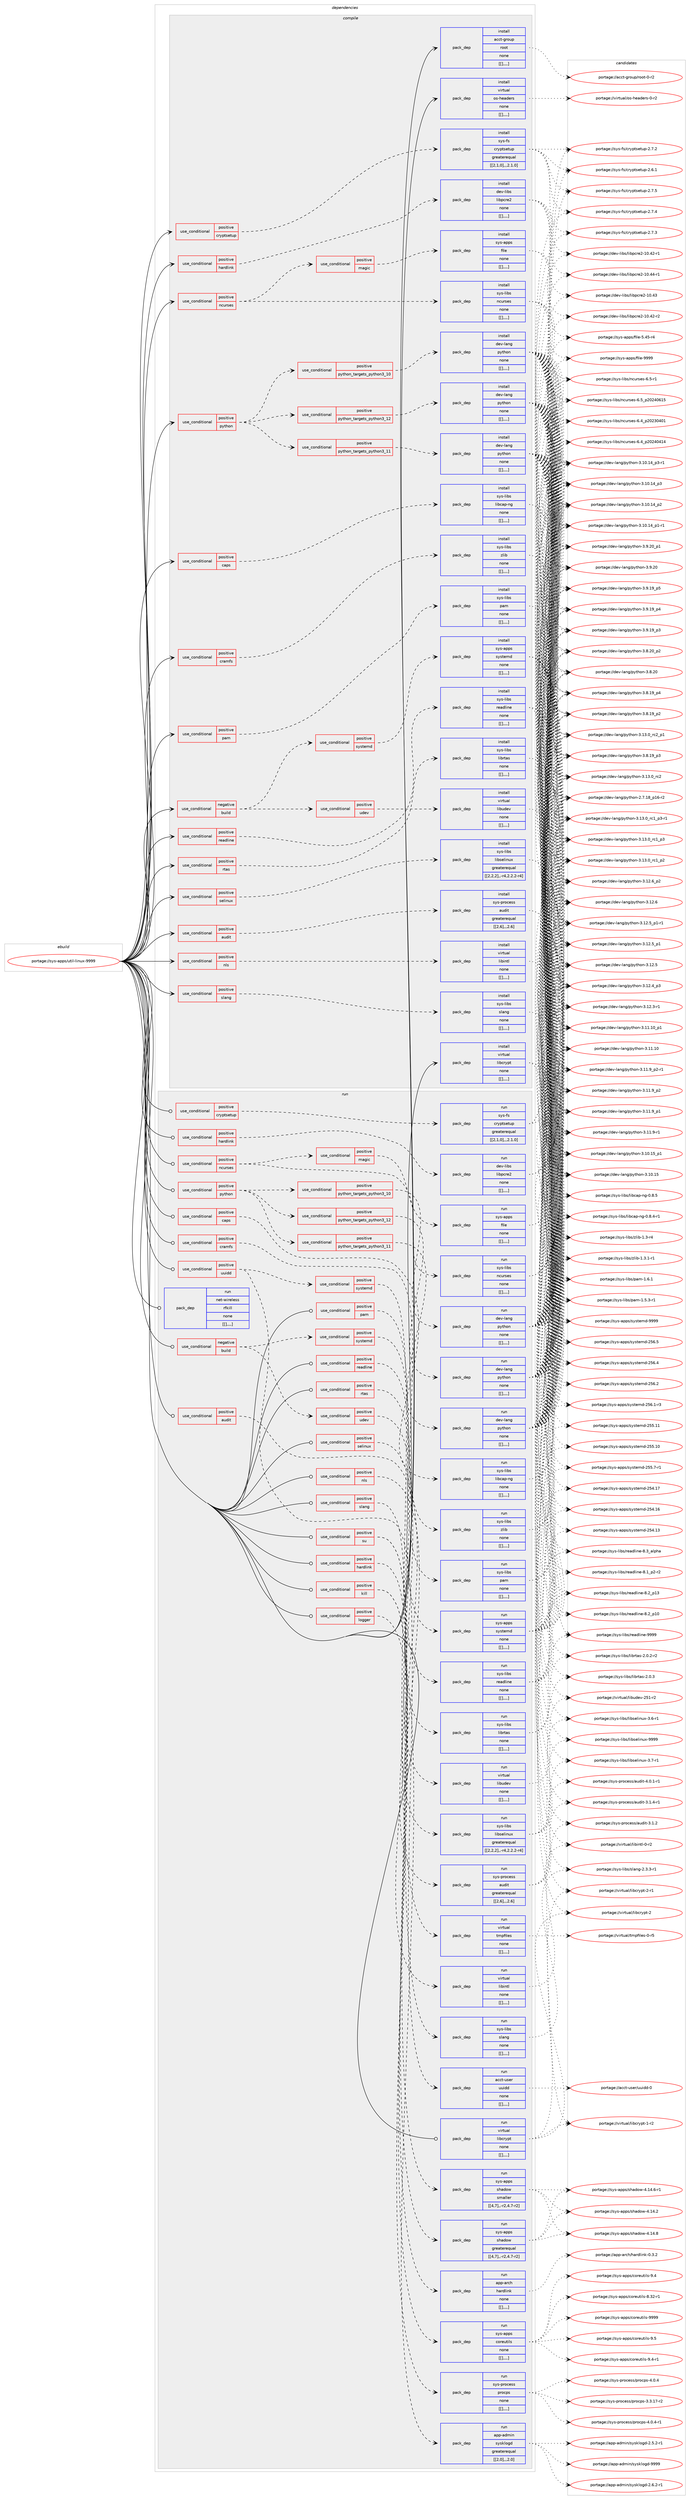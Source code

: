 digraph prolog {

# *************
# Graph options
# *************

newrank=true;
concentrate=true;
compound=true;
graph [rankdir=LR,fontname=Helvetica,fontsize=10,ranksep=1.5];#, ranksep=2.5, nodesep=0.2];
edge  [arrowhead=vee];
node  [fontname=Helvetica,fontsize=10];

# **********
# The ebuild
# **********

subgraph cluster_leftcol {
color=gray;
label=<<i>ebuild</i>>;
id [label="portage://sys-apps/util-linux-9999", color=red, width=4, href="../sys-apps/util-linux-9999.svg"];
}

# ****************
# The dependencies
# ****************

subgraph cluster_midcol {
color=gray;
label=<<i>dependencies</i>>;
subgraph cluster_compile {
fillcolor="#eeeeee";
style=filled;
label=<<i>compile</i>>;
subgraph cond8010 {
dependency21330 [label=<<TABLE BORDER="0" CELLBORDER="1" CELLSPACING="0" CELLPADDING="4"><TR><TD ROWSPAN="3" CELLPADDING="10">use_conditional</TD></TR><TR><TD>negative</TD></TR><TR><TD>build</TD></TR></TABLE>>, shape=none, color=red];
subgraph cond8011 {
dependency21331 [label=<<TABLE BORDER="0" CELLBORDER="1" CELLSPACING="0" CELLPADDING="4"><TR><TD ROWSPAN="3" CELLPADDING="10">use_conditional</TD></TR><TR><TD>positive</TD></TR><TR><TD>systemd</TD></TR></TABLE>>, shape=none, color=red];
subgraph pack13264 {
dependency21332 [label=<<TABLE BORDER="0" CELLBORDER="1" CELLSPACING="0" CELLPADDING="4" WIDTH="220"><TR><TD ROWSPAN="6" CELLPADDING="30">pack_dep</TD></TR><TR><TD WIDTH="110">install</TD></TR><TR><TD>sys-apps</TD></TR><TR><TD>systemd</TD></TR><TR><TD>none</TD></TR><TR><TD>[[],,,,]</TD></TR></TABLE>>, shape=none, color=blue];
}
dependency21331:e -> dependency21332:w [weight=20,style="dashed",arrowhead="vee"];
}
dependency21330:e -> dependency21331:w [weight=20,style="dashed",arrowhead="vee"];
subgraph cond8012 {
dependency21333 [label=<<TABLE BORDER="0" CELLBORDER="1" CELLSPACING="0" CELLPADDING="4"><TR><TD ROWSPAN="3" CELLPADDING="10">use_conditional</TD></TR><TR><TD>positive</TD></TR><TR><TD>udev</TD></TR></TABLE>>, shape=none, color=red];
subgraph pack13265 {
dependency21334 [label=<<TABLE BORDER="0" CELLBORDER="1" CELLSPACING="0" CELLPADDING="4" WIDTH="220"><TR><TD ROWSPAN="6" CELLPADDING="30">pack_dep</TD></TR><TR><TD WIDTH="110">install</TD></TR><TR><TD>virtual</TD></TR><TR><TD>libudev</TD></TR><TR><TD>none</TD></TR><TR><TD>[[],,,,]</TD></TR></TABLE>>, shape=none, color=blue];
}
dependency21333:e -> dependency21334:w [weight=20,style="dashed",arrowhead="vee"];
}
dependency21330:e -> dependency21333:w [weight=20,style="dashed",arrowhead="vee"];
}
id:e -> dependency21330:w [weight=20,style="solid",arrowhead="vee"];
subgraph cond8013 {
dependency21335 [label=<<TABLE BORDER="0" CELLBORDER="1" CELLSPACING="0" CELLPADDING="4"><TR><TD ROWSPAN="3" CELLPADDING="10">use_conditional</TD></TR><TR><TD>positive</TD></TR><TR><TD>audit</TD></TR></TABLE>>, shape=none, color=red];
subgraph pack13266 {
dependency21336 [label=<<TABLE BORDER="0" CELLBORDER="1" CELLSPACING="0" CELLPADDING="4" WIDTH="220"><TR><TD ROWSPAN="6" CELLPADDING="30">pack_dep</TD></TR><TR><TD WIDTH="110">install</TD></TR><TR><TD>sys-process</TD></TR><TR><TD>audit</TD></TR><TR><TD>greaterequal</TD></TR><TR><TD>[[2,6],,,2.6]</TD></TR></TABLE>>, shape=none, color=blue];
}
dependency21335:e -> dependency21336:w [weight=20,style="dashed",arrowhead="vee"];
}
id:e -> dependency21335:w [weight=20,style="solid",arrowhead="vee"];
subgraph cond8014 {
dependency21337 [label=<<TABLE BORDER="0" CELLBORDER="1" CELLSPACING="0" CELLPADDING="4"><TR><TD ROWSPAN="3" CELLPADDING="10">use_conditional</TD></TR><TR><TD>positive</TD></TR><TR><TD>caps</TD></TR></TABLE>>, shape=none, color=red];
subgraph pack13267 {
dependency21338 [label=<<TABLE BORDER="0" CELLBORDER="1" CELLSPACING="0" CELLPADDING="4" WIDTH="220"><TR><TD ROWSPAN="6" CELLPADDING="30">pack_dep</TD></TR><TR><TD WIDTH="110">install</TD></TR><TR><TD>sys-libs</TD></TR><TR><TD>libcap-ng</TD></TR><TR><TD>none</TD></TR><TR><TD>[[],,,,]</TD></TR></TABLE>>, shape=none, color=blue];
}
dependency21337:e -> dependency21338:w [weight=20,style="dashed",arrowhead="vee"];
}
id:e -> dependency21337:w [weight=20,style="solid",arrowhead="vee"];
subgraph cond8015 {
dependency21339 [label=<<TABLE BORDER="0" CELLBORDER="1" CELLSPACING="0" CELLPADDING="4"><TR><TD ROWSPAN="3" CELLPADDING="10">use_conditional</TD></TR><TR><TD>positive</TD></TR><TR><TD>cramfs</TD></TR></TABLE>>, shape=none, color=red];
subgraph pack13268 {
dependency21340 [label=<<TABLE BORDER="0" CELLBORDER="1" CELLSPACING="0" CELLPADDING="4" WIDTH="220"><TR><TD ROWSPAN="6" CELLPADDING="30">pack_dep</TD></TR><TR><TD WIDTH="110">install</TD></TR><TR><TD>sys-libs</TD></TR><TR><TD>zlib</TD></TR><TR><TD>none</TD></TR><TR><TD>[[],,,,]</TD></TR></TABLE>>, shape=none, color=blue];
}
dependency21339:e -> dependency21340:w [weight=20,style="dashed",arrowhead="vee"];
}
id:e -> dependency21339:w [weight=20,style="solid",arrowhead="vee"];
subgraph cond8016 {
dependency21341 [label=<<TABLE BORDER="0" CELLBORDER="1" CELLSPACING="0" CELLPADDING="4"><TR><TD ROWSPAN="3" CELLPADDING="10">use_conditional</TD></TR><TR><TD>positive</TD></TR><TR><TD>cryptsetup</TD></TR></TABLE>>, shape=none, color=red];
subgraph pack13269 {
dependency21342 [label=<<TABLE BORDER="0" CELLBORDER="1" CELLSPACING="0" CELLPADDING="4" WIDTH="220"><TR><TD ROWSPAN="6" CELLPADDING="30">pack_dep</TD></TR><TR><TD WIDTH="110">install</TD></TR><TR><TD>sys-fs</TD></TR><TR><TD>cryptsetup</TD></TR><TR><TD>greaterequal</TD></TR><TR><TD>[[2,1,0],,,2.1.0]</TD></TR></TABLE>>, shape=none, color=blue];
}
dependency21341:e -> dependency21342:w [weight=20,style="dashed",arrowhead="vee"];
}
id:e -> dependency21341:w [weight=20,style="solid",arrowhead="vee"];
subgraph cond8017 {
dependency21343 [label=<<TABLE BORDER="0" CELLBORDER="1" CELLSPACING="0" CELLPADDING="4"><TR><TD ROWSPAN="3" CELLPADDING="10">use_conditional</TD></TR><TR><TD>positive</TD></TR><TR><TD>hardlink</TD></TR></TABLE>>, shape=none, color=red];
subgraph pack13270 {
dependency21344 [label=<<TABLE BORDER="0" CELLBORDER="1" CELLSPACING="0" CELLPADDING="4" WIDTH="220"><TR><TD ROWSPAN="6" CELLPADDING="30">pack_dep</TD></TR><TR><TD WIDTH="110">install</TD></TR><TR><TD>dev-libs</TD></TR><TR><TD>libpcre2</TD></TR><TR><TD>none</TD></TR><TR><TD>[[],,,,]</TD></TR></TABLE>>, shape=none, color=blue];
}
dependency21343:e -> dependency21344:w [weight=20,style="dashed",arrowhead="vee"];
}
id:e -> dependency21343:w [weight=20,style="solid",arrowhead="vee"];
subgraph cond8018 {
dependency21345 [label=<<TABLE BORDER="0" CELLBORDER="1" CELLSPACING="0" CELLPADDING="4"><TR><TD ROWSPAN="3" CELLPADDING="10">use_conditional</TD></TR><TR><TD>positive</TD></TR><TR><TD>ncurses</TD></TR></TABLE>>, shape=none, color=red];
subgraph pack13271 {
dependency21346 [label=<<TABLE BORDER="0" CELLBORDER="1" CELLSPACING="0" CELLPADDING="4" WIDTH="220"><TR><TD ROWSPAN="6" CELLPADDING="30">pack_dep</TD></TR><TR><TD WIDTH="110">install</TD></TR><TR><TD>sys-libs</TD></TR><TR><TD>ncurses</TD></TR><TR><TD>none</TD></TR><TR><TD>[[],,,,]</TD></TR></TABLE>>, shape=none, color=blue];
}
dependency21345:e -> dependency21346:w [weight=20,style="dashed",arrowhead="vee"];
subgraph cond8019 {
dependency21347 [label=<<TABLE BORDER="0" CELLBORDER="1" CELLSPACING="0" CELLPADDING="4"><TR><TD ROWSPAN="3" CELLPADDING="10">use_conditional</TD></TR><TR><TD>positive</TD></TR><TR><TD>magic</TD></TR></TABLE>>, shape=none, color=red];
subgraph pack13272 {
dependency21348 [label=<<TABLE BORDER="0" CELLBORDER="1" CELLSPACING="0" CELLPADDING="4" WIDTH="220"><TR><TD ROWSPAN="6" CELLPADDING="30">pack_dep</TD></TR><TR><TD WIDTH="110">install</TD></TR><TR><TD>sys-apps</TD></TR><TR><TD>file</TD></TR><TR><TD>none</TD></TR><TR><TD>[[],,,,]</TD></TR></TABLE>>, shape=none, color=blue];
}
dependency21347:e -> dependency21348:w [weight=20,style="dashed",arrowhead="vee"];
}
dependency21345:e -> dependency21347:w [weight=20,style="dashed",arrowhead="vee"];
}
id:e -> dependency21345:w [weight=20,style="solid",arrowhead="vee"];
subgraph cond8020 {
dependency21349 [label=<<TABLE BORDER="0" CELLBORDER="1" CELLSPACING="0" CELLPADDING="4"><TR><TD ROWSPAN="3" CELLPADDING="10">use_conditional</TD></TR><TR><TD>positive</TD></TR><TR><TD>nls</TD></TR></TABLE>>, shape=none, color=red];
subgraph pack13273 {
dependency21350 [label=<<TABLE BORDER="0" CELLBORDER="1" CELLSPACING="0" CELLPADDING="4" WIDTH="220"><TR><TD ROWSPAN="6" CELLPADDING="30">pack_dep</TD></TR><TR><TD WIDTH="110">install</TD></TR><TR><TD>virtual</TD></TR><TR><TD>libintl</TD></TR><TR><TD>none</TD></TR><TR><TD>[[],,,,]</TD></TR></TABLE>>, shape=none, color=blue];
}
dependency21349:e -> dependency21350:w [weight=20,style="dashed",arrowhead="vee"];
}
id:e -> dependency21349:w [weight=20,style="solid",arrowhead="vee"];
subgraph cond8021 {
dependency21351 [label=<<TABLE BORDER="0" CELLBORDER="1" CELLSPACING="0" CELLPADDING="4"><TR><TD ROWSPAN="3" CELLPADDING="10">use_conditional</TD></TR><TR><TD>positive</TD></TR><TR><TD>pam</TD></TR></TABLE>>, shape=none, color=red];
subgraph pack13274 {
dependency21352 [label=<<TABLE BORDER="0" CELLBORDER="1" CELLSPACING="0" CELLPADDING="4" WIDTH="220"><TR><TD ROWSPAN="6" CELLPADDING="30">pack_dep</TD></TR><TR><TD WIDTH="110">install</TD></TR><TR><TD>sys-libs</TD></TR><TR><TD>pam</TD></TR><TR><TD>none</TD></TR><TR><TD>[[],,,,]</TD></TR></TABLE>>, shape=none, color=blue];
}
dependency21351:e -> dependency21352:w [weight=20,style="dashed",arrowhead="vee"];
}
id:e -> dependency21351:w [weight=20,style="solid",arrowhead="vee"];
subgraph cond8022 {
dependency21353 [label=<<TABLE BORDER="0" CELLBORDER="1" CELLSPACING="0" CELLPADDING="4"><TR><TD ROWSPAN="3" CELLPADDING="10">use_conditional</TD></TR><TR><TD>positive</TD></TR><TR><TD>python</TD></TR></TABLE>>, shape=none, color=red];
subgraph cond8023 {
dependency21354 [label=<<TABLE BORDER="0" CELLBORDER="1" CELLSPACING="0" CELLPADDING="4"><TR><TD ROWSPAN="3" CELLPADDING="10">use_conditional</TD></TR><TR><TD>positive</TD></TR><TR><TD>python_targets_python3_10</TD></TR></TABLE>>, shape=none, color=red];
subgraph pack13275 {
dependency21355 [label=<<TABLE BORDER="0" CELLBORDER="1" CELLSPACING="0" CELLPADDING="4" WIDTH="220"><TR><TD ROWSPAN="6" CELLPADDING="30">pack_dep</TD></TR><TR><TD WIDTH="110">install</TD></TR><TR><TD>dev-lang</TD></TR><TR><TD>python</TD></TR><TR><TD>none</TD></TR><TR><TD>[[],,,,]</TD></TR></TABLE>>, shape=none, color=blue];
}
dependency21354:e -> dependency21355:w [weight=20,style="dashed",arrowhead="vee"];
}
dependency21353:e -> dependency21354:w [weight=20,style="dashed",arrowhead="vee"];
subgraph cond8024 {
dependency21356 [label=<<TABLE BORDER="0" CELLBORDER="1" CELLSPACING="0" CELLPADDING="4"><TR><TD ROWSPAN="3" CELLPADDING="10">use_conditional</TD></TR><TR><TD>positive</TD></TR><TR><TD>python_targets_python3_11</TD></TR></TABLE>>, shape=none, color=red];
subgraph pack13276 {
dependency21357 [label=<<TABLE BORDER="0" CELLBORDER="1" CELLSPACING="0" CELLPADDING="4" WIDTH="220"><TR><TD ROWSPAN="6" CELLPADDING="30">pack_dep</TD></TR><TR><TD WIDTH="110">install</TD></TR><TR><TD>dev-lang</TD></TR><TR><TD>python</TD></TR><TR><TD>none</TD></TR><TR><TD>[[],,,,]</TD></TR></TABLE>>, shape=none, color=blue];
}
dependency21356:e -> dependency21357:w [weight=20,style="dashed",arrowhead="vee"];
}
dependency21353:e -> dependency21356:w [weight=20,style="dashed",arrowhead="vee"];
subgraph cond8025 {
dependency21358 [label=<<TABLE BORDER="0" CELLBORDER="1" CELLSPACING="0" CELLPADDING="4"><TR><TD ROWSPAN="3" CELLPADDING="10">use_conditional</TD></TR><TR><TD>positive</TD></TR><TR><TD>python_targets_python3_12</TD></TR></TABLE>>, shape=none, color=red];
subgraph pack13277 {
dependency21359 [label=<<TABLE BORDER="0" CELLBORDER="1" CELLSPACING="0" CELLPADDING="4" WIDTH="220"><TR><TD ROWSPAN="6" CELLPADDING="30">pack_dep</TD></TR><TR><TD WIDTH="110">install</TD></TR><TR><TD>dev-lang</TD></TR><TR><TD>python</TD></TR><TR><TD>none</TD></TR><TR><TD>[[],,,,]</TD></TR></TABLE>>, shape=none, color=blue];
}
dependency21358:e -> dependency21359:w [weight=20,style="dashed",arrowhead="vee"];
}
dependency21353:e -> dependency21358:w [weight=20,style="dashed",arrowhead="vee"];
}
id:e -> dependency21353:w [weight=20,style="solid",arrowhead="vee"];
subgraph cond8026 {
dependency21360 [label=<<TABLE BORDER="0" CELLBORDER="1" CELLSPACING="0" CELLPADDING="4"><TR><TD ROWSPAN="3" CELLPADDING="10">use_conditional</TD></TR><TR><TD>positive</TD></TR><TR><TD>readline</TD></TR></TABLE>>, shape=none, color=red];
subgraph pack13278 {
dependency21361 [label=<<TABLE BORDER="0" CELLBORDER="1" CELLSPACING="0" CELLPADDING="4" WIDTH="220"><TR><TD ROWSPAN="6" CELLPADDING="30">pack_dep</TD></TR><TR><TD WIDTH="110">install</TD></TR><TR><TD>sys-libs</TD></TR><TR><TD>readline</TD></TR><TR><TD>none</TD></TR><TR><TD>[[],,,,]</TD></TR></TABLE>>, shape=none, color=blue];
}
dependency21360:e -> dependency21361:w [weight=20,style="dashed",arrowhead="vee"];
}
id:e -> dependency21360:w [weight=20,style="solid",arrowhead="vee"];
subgraph cond8027 {
dependency21362 [label=<<TABLE BORDER="0" CELLBORDER="1" CELLSPACING="0" CELLPADDING="4"><TR><TD ROWSPAN="3" CELLPADDING="10">use_conditional</TD></TR><TR><TD>positive</TD></TR><TR><TD>rtas</TD></TR></TABLE>>, shape=none, color=red];
subgraph pack13279 {
dependency21363 [label=<<TABLE BORDER="0" CELLBORDER="1" CELLSPACING="0" CELLPADDING="4" WIDTH="220"><TR><TD ROWSPAN="6" CELLPADDING="30">pack_dep</TD></TR><TR><TD WIDTH="110">install</TD></TR><TR><TD>sys-libs</TD></TR><TR><TD>librtas</TD></TR><TR><TD>none</TD></TR><TR><TD>[[],,,,]</TD></TR></TABLE>>, shape=none, color=blue];
}
dependency21362:e -> dependency21363:w [weight=20,style="dashed",arrowhead="vee"];
}
id:e -> dependency21362:w [weight=20,style="solid",arrowhead="vee"];
subgraph cond8028 {
dependency21364 [label=<<TABLE BORDER="0" CELLBORDER="1" CELLSPACING="0" CELLPADDING="4"><TR><TD ROWSPAN="3" CELLPADDING="10">use_conditional</TD></TR><TR><TD>positive</TD></TR><TR><TD>selinux</TD></TR></TABLE>>, shape=none, color=red];
subgraph pack13280 {
dependency21365 [label=<<TABLE BORDER="0" CELLBORDER="1" CELLSPACING="0" CELLPADDING="4" WIDTH="220"><TR><TD ROWSPAN="6" CELLPADDING="30">pack_dep</TD></TR><TR><TD WIDTH="110">install</TD></TR><TR><TD>sys-libs</TD></TR><TR><TD>libselinux</TD></TR><TR><TD>greaterequal</TD></TR><TR><TD>[[2,2,2],,-r4,2.2.2-r4]</TD></TR></TABLE>>, shape=none, color=blue];
}
dependency21364:e -> dependency21365:w [weight=20,style="dashed",arrowhead="vee"];
}
id:e -> dependency21364:w [weight=20,style="solid",arrowhead="vee"];
subgraph cond8029 {
dependency21366 [label=<<TABLE BORDER="0" CELLBORDER="1" CELLSPACING="0" CELLPADDING="4"><TR><TD ROWSPAN="3" CELLPADDING="10">use_conditional</TD></TR><TR><TD>positive</TD></TR><TR><TD>slang</TD></TR></TABLE>>, shape=none, color=red];
subgraph pack13281 {
dependency21367 [label=<<TABLE BORDER="0" CELLBORDER="1" CELLSPACING="0" CELLPADDING="4" WIDTH="220"><TR><TD ROWSPAN="6" CELLPADDING="30">pack_dep</TD></TR><TR><TD WIDTH="110">install</TD></TR><TR><TD>sys-libs</TD></TR><TR><TD>slang</TD></TR><TR><TD>none</TD></TR><TR><TD>[[],,,,]</TD></TR></TABLE>>, shape=none, color=blue];
}
dependency21366:e -> dependency21367:w [weight=20,style="dashed",arrowhead="vee"];
}
id:e -> dependency21366:w [weight=20,style="solid",arrowhead="vee"];
subgraph pack13282 {
dependency21368 [label=<<TABLE BORDER="0" CELLBORDER="1" CELLSPACING="0" CELLPADDING="4" WIDTH="220"><TR><TD ROWSPAN="6" CELLPADDING="30">pack_dep</TD></TR><TR><TD WIDTH="110">install</TD></TR><TR><TD>acct-group</TD></TR><TR><TD>root</TD></TR><TR><TD>none</TD></TR><TR><TD>[[],,,,]</TD></TR></TABLE>>, shape=none, color=blue];
}
id:e -> dependency21368:w [weight=20,style="solid",arrowhead="vee"];
subgraph pack13283 {
dependency21369 [label=<<TABLE BORDER="0" CELLBORDER="1" CELLSPACING="0" CELLPADDING="4" WIDTH="220"><TR><TD ROWSPAN="6" CELLPADDING="30">pack_dep</TD></TR><TR><TD WIDTH="110">install</TD></TR><TR><TD>virtual</TD></TR><TR><TD>libcrypt</TD></TR><TR><TD>none</TD></TR><TR><TD>[[],,,,]</TD></TR></TABLE>>, shape=none, color=blue];
}
id:e -> dependency21369:w [weight=20,style="solid",arrowhead="vee"];
subgraph pack13284 {
dependency21370 [label=<<TABLE BORDER="0" CELLBORDER="1" CELLSPACING="0" CELLPADDING="4" WIDTH="220"><TR><TD ROWSPAN="6" CELLPADDING="30">pack_dep</TD></TR><TR><TD WIDTH="110">install</TD></TR><TR><TD>virtual</TD></TR><TR><TD>os-headers</TD></TR><TR><TD>none</TD></TR><TR><TD>[[],,,,]</TD></TR></TABLE>>, shape=none, color=blue];
}
id:e -> dependency21370:w [weight=20,style="solid",arrowhead="vee"];
}
subgraph cluster_compileandrun {
fillcolor="#eeeeee";
style=filled;
label=<<i>compile and run</i>>;
}
subgraph cluster_run {
fillcolor="#eeeeee";
style=filled;
label=<<i>run</i>>;
subgraph cond8030 {
dependency21371 [label=<<TABLE BORDER="0" CELLBORDER="1" CELLSPACING="0" CELLPADDING="4"><TR><TD ROWSPAN="3" CELLPADDING="10">use_conditional</TD></TR><TR><TD>negative</TD></TR><TR><TD>build</TD></TR></TABLE>>, shape=none, color=red];
subgraph cond8031 {
dependency21372 [label=<<TABLE BORDER="0" CELLBORDER="1" CELLSPACING="0" CELLPADDING="4"><TR><TD ROWSPAN="3" CELLPADDING="10">use_conditional</TD></TR><TR><TD>positive</TD></TR><TR><TD>systemd</TD></TR></TABLE>>, shape=none, color=red];
subgraph pack13285 {
dependency21373 [label=<<TABLE BORDER="0" CELLBORDER="1" CELLSPACING="0" CELLPADDING="4" WIDTH="220"><TR><TD ROWSPAN="6" CELLPADDING="30">pack_dep</TD></TR><TR><TD WIDTH="110">run</TD></TR><TR><TD>sys-apps</TD></TR><TR><TD>systemd</TD></TR><TR><TD>none</TD></TR><TR><TD>[[],,,,]</TD></TR></TABLE>>, shape=none, color=blue];
}
dependency21372:e -> dependency21373:w [weight=20,style="dashed",arrowhead="vee"];
}
dependency21371:e -> dependency21372:w [weight=20,style="dashed",arrowhead="vee"];
subgraph cond8032 {
dependency21374 [label=<<TABLE BORDER="0" CELLBORDER="1" CELLSPACING="0" CELLPADDING="4"><TR><TD ROWSPAN="3" CELLPADDING="10">use_conditional</TD></TR><TR><TD>positive</TD></TR><TR><TD>udev</TD></TR></TABLE>>, shape=none, color=red];
subgraph pack13286 {
dependency21375 [label=<<TABLE BORDER="0" CELLBORDER="1" CELLSPACING="0" CELLPADDING="4" WIDTH="220"><TR><TD ROWSPAN="6" CELLPADDING="30">pack_dep</TD></TR><TR><TD WIDTH="110">run</TD></TR><TR><TD>virtual</TD></TR><TR><TD>libudev</TD></TR><TR><TD>none</TD></TR><TR><TD>[[],,,,]</TD></TR></TABLE>>, shape=none, color=blue];
}
dependency21374:e -> dependency21375:w [weight=20,style="dashed",arrowhead="vee"];
}
dependency21371:e -> dependency21374:w [weight=20,style="dashed",arrowhead="vee"];
}
id:e -> dependency21371:w [weight=20,style="solid",arrowhead="odot"];
subgraph cond8033 {
dependency21376 [label=<<TABLE BORDER="0" CELLBORDER="1" CELLSPACING="0" CELLPADDING="4"><TR><TD ROWSPAN="3" CELLPADDING="10">use_conditional</TD></TR><TR><TD>positive</TD></TR><TR><TD>audit</TD></TR></TABLE>>, shape=none, color=red];
subgraph pack13287 {
dependency21377 [label=<<TABLE BORDER="0" CELLBORDER="1" CELLSPACING="0" CELLPADDING="4" WIDTH="220"><TR><TD ROWSPAN="6" CELLPADDING="30">pack_dep</TD></TR><TR><TD WIDTH="110">run</TD></TR><TR><TD>sys-process</TD></TR><TR><TD>audit</TD></TR><TR><TD>greaterequal</TD></TR><TR><TD>[[2,6],,,2.6]</TD></TR></TABLE>>, shape=none, color=blue];
}
dependency21376:e -> dependency21377:w [weight=20,style="dashed",arrowhead="vee"];
}
id:e -> dependency21376:w [weight=20,style="solid",arrowhead="odot"];
subgraph cond8034 {
dependency21378 [label=<<TABLE BORDER="0" CELLBORDER="1" CELLSPACING="0" CELLPADDING="4"><TR><TD ROWSPAN="3" CELLPADDING="10">use_conditional</TD></TR><TR><TD>positive</TD></TR><TR><TD>caps</TD></TR></TABLE>>, shape=none, color=red];
subgraph pack13288 {
dependency21379 [label=<<TABLE BORDER="0" CELLBORDER="1" CELLSPACING="0" CELLPADDING="4" WIDTH="220"><TR><TD ROWSPAN="6" CELLPADDING="30">pack_dep</TD></TR><TR><TD WIDTH="110">run</TD></TR><TR><TD>sys-libs</TD></TR><TR><TD>libcap-ng</TD></TR><TR><TD>none</TD></TR><TR><TD>[[],,,,]</TD></TR></TABLE>>, shape=none, color=blue];
}
dependency21378:e -> dependency21379:w [weight=20,style="dashed",arrowhead="vee"];
}
id:e -> dependency21378:w [weight=20,style="solid",arrowhead="odot"];
subgraph cond8035 {
dependency21380 [label=<<TABLE BORDER="0" CELLBORDER="1" CELLSPACING="0" CELLPADDING="4"><TR><TD ROWSPAN="3" CELLPADDING="10">use_conditional</TD></TR><TR><TD>positive</TD></TR><TR><TD>cramfs</TD></TR></TABLE>>, shape=none, color=red];
subgraph pack13289 {
dependency21381 [label=<<TABLE BORDER="0" CELLBORDER="1" CELLSPACING="0" CELLPADDING="4" WIDTH="220"><TR><TD ROWSPAN="6" CELLPADDING="30">pack_dep</TD></TR><TR><TD WIDTH="110">run</TD></TR><TR><TD>sys-libs</TD></TR><TR><TD>zlib</TD></TR><TR><TD>none</TD></TR><TR><TD>[[],,,,]</TD></TR></TABLE>>, shape=none, color=blue];
}
dependency21380:e -> dependency21381:w [weight=20,style="dashed",arrowhead="vee"];
}
id:e -> dependency21380:w [weight=20,style="solid",arrowhead="odot"];
subgraph cond8036 {
dependency21382 [label=<<TABLE BORDER="0" CELLBORDER="1" CELLSPACING="0" CELLPADDING="4"><TR><TD ROWSPAN="3" CELLPADDING="10">use_conditional</TD></TR><TR><TD>positive</TD></TR><TR><TD>cryptsetup</TD></TR></TABLE>>, shape=none, color=red];
subgraph pack13290 {
dependency21383 [label=<<TABLE BORDER="0" CELLBORDER="1" CELLSPACING="0" CELLPADDING="4" WIDTH="220"><TR><TD ROWSPAN="6" CELLPADDING="30">pack_dep</TD></TR><TR><TD WIDTH="110">run</TD></TR><TR><TD>sys-fs</TD></TR><TR><TD>cryptsetup</TD></TR><TR><TD>greaterequal</TD></TR><TR><TD>[[2,1,0],,,2.1.0]</TD></TR></TABLE>>, shape=none, color=blue];
}
dependency21382:e -> dependency21383:w [weight=20,style="dashed",arrowhead="vee"];
}
id:e -> dependency21382:w [weight=20,style="solid",arrowhead="odot"];
subgraph cond8037 {
dependency21384 [label=<<TABLE BORDER="0" CELLBORDER="1" CELLSPACING="0" CELLPADDING="4"><TR><TD ROWSPAN="3" CELLPADDING="10">use_conditional</TD></TR><TR><TD>positive</TD></TR><TR><TD>hardlink</TD></TR></TABLE>>, shape=none, color=red];
subgraph pack13291 {
dependency21385 [label=<<TABLE BORDER="0" CELLBORDER="1" CELLSPACING="0" CELLPADDING="4" WIDTH="220"><TR><TD ROWSPAN="6" CELLPADDING="30">pack_dep</TD></TR><TR><TD WIDTH="110">run</TD></TR><TR><TD>dev-libs</TD></TR><TR><TD>libpcre2</TD></TR><TR><TD>none</TD></TR><TR><TD>[[],,,,]</TD></TR></TABLE>>, shape=none, color=blue];
}
dependency21384:e -> dependency21385:w [weight=20,style="dashed",arrowhead="vee"];
}
id:e -> dependency21384:w [weight=20,style="solid",arrowhead="odot"];
subgraph cond8038 {
dependency21386 [label=<<TABLE BORDER="0" CELLBORDER="1" CELLSPACING="0" CELLPADDING="4"><TR><TD ROWSPAN="3" CELLPADDING="10">use_conditional</TD></TR><TR><TD>positive</TD></TR><TR><TD>hardlink</TD></TR></TABLE>>, shape=none, color=red];
subgraph pack13292 {
dependency21387 [label=<<TABLE BORDER="0" CELLBORDER="1" CELLSPACING="0" CELLPADDING="4" WIDTH="220"><TR><TD ROWSPAN="6" CELLPADDING="30">pack_dep</TD></TR><TR><TD WIDTH="110">run</TD></TR><TR><TD>app-arch</TD></TR><TR><TD>hardlink</TD></TR><TR><TD>none</TD></TR><TR><TD>[[],,,,]</TD></TR></TABLE>>, shape=none, color=blue];
}
dependency21386:e -> dependency21387:w [weight=20,style="dashed",arrowhead="vee"];
}
id:e -> dependency21386:w [weight=20,style="solid",arrowhead="odot"];
subgraph cond8039 {
dependency21388 [label=<<TABLE BORDER="0" CELLBORDER="1" CELLSPACING="0" CELLPADDING="4"><TR><TD ROWSPAN="3" CELLPADDING="10">use_conditional</TD></TR><TR><TD>positive</TD></TR><TR><TD>kill</TD></TR></TABLE>>, shape=none, color=red];
subgraph pack13293 {
dependency21389 [label=<<TABLE BORDER="0" CELLBORDER="1" CELLSPACING="0" CELLPADDING="4" WIDTH="220"><TR><TD ROWSPAN="6" CELLPADDING="30">pack_dep</TD></TR><TR><TD WIDTH="110">run</TD></TR><TR><TD>sys-apps</TD></TR><TR><TD>coreutils</TD></TR><TR><TD>none</TD></TR><TR><TD>[[],,,,]</TD></TR></TABLE>>, shape=none, color=blue];
}
dependency21388:e -> dependency21389:w [weight=20,style="dashed",arrowhead="vee"];
subgraph pack13294 {
dependency21390 [label=<<TABLE BORDER="0" CELLBORDER="1" CELLSPACING="0" CELLPADDING="4" WIDTH="220"><TR><TD ROWSPAN="6" CELLPADDING="30">pack_dep</TD></TR><TR><TD WIDTH="110">run</TD></TR><TR><TD>sys-process</TD></TR><TR><TD>procps</TD></TR><TR><TD>none</TD></TR><TR><TD>[[],,,,]</TD></TR></TABLE>>, shape=none, color=blue];
}
dependency21388:e -> dependency21390:w [weight=20,style="dashed",arrowhead="vee"];
}
id:e -> dependency21388:w [weight=20,style="solid",arrowhead="odot"];
subgraph cond8040 {
dependency21391 [label=<<TABLE BORDER="0" CELLBORDER="1" CELLSPACING="0" CELLPADDING="4"><TR><TD ROWSPAN="3" CELLPADDING="10">use_conditional</TD></TR><TR><TD>positive</TD></TR><TR><TD>logger</TD></TR></TABLE>>, shape=none, color=red];
subgraph pack13295 {
dependency21392 [label=<<TABLE BORDER="0" CELLBORDER="1" CELLSPACING="0" CELLPADDING="4" WIDTH="220"><TR><TD ROWSPAN="6" CELLPADDING="30">pack_dep</TD></TR><TR><TD WIDTH="110">run</TD></TR><TR><TD>app-admin</TD></TR><TR><TD>sysklogd</TD></TR><TR><TD>greaterequal</TD></TR><TR><TD>[[2,0],,,2.0]</TD></TR></TABLE>>, shape=none, color=blue];
}
dependency21391:e -> dependency21392:w [weight=20,style="dashed",arrowhead="vee"];
}
id:e -> dependency21391:w [weight=20,style="solid",arrowhead="odot"];
subgraph cond8041 {
dependency21393 [label=<<TABLE BORDER="0" CELLBORDER="1" CELLSPACING="0" CELLPADDING="4"><TR><TD ROWSPAN="3" CELLPADDING="10">use_conditional</TD></TR><TR><TD>positive</TD></TR><TR><TD>ncurses</TD></TR></TABLE>>, shape=none, color=red];
subgraph pack13296 {
dependency21394 [label=<<TABLE BORDER="0" CELLBORDER="1" CELLSPACING="0" CELLPADDING="4" WIDTH="220"><TR><TD ROWSPAN="6" CELLPADDING="30">pack_dep</TD></TR><TR><TD WIDTH="110">run</TD></TR><TR><TD>sys-libs</TD></TR><TR><TD>ncurses</TD></TR><TR><TD>none</TD></TR><TR><TD>[[],,,,]</TD></TR></TABLE>>, shape=none, color=blue];
}
dependency21393:e -> dependency21394:w [weight=20,style="dashed",arrowhead="vee"];
subgraph cond8042 {
dependency21395 [label=<<TABLE BORDER="0" CELLBORDER="1" CELLSPACING="0" CELLPADDING="4"><TR><TD ROWSPAN="3" CELLPADDING="10">use_conditional</TD></TR><TR><TD>positive</TD></TR><TR><TD>magic</TD></TR></TABLE>>, shape=none, color=red];
subgraph pack13297 {
dependency21396 [label=<<TABLE BORDER="0" CELLBORDER="1" CELLSPACING="0" CELLPADDING="4" WIDTH="220"><TR><TD ROWSPAN="6" CELLPADDING="30">pack_dep</TD></TR><TR><TD WIDTH="110">run</TD></TR><TR><TD>sys-apps</TD></TR><TR><TD>file</TD></TR><TR><TD>none</TD></TR><TR><TD>[[],,,,]</TD></TR></TABLE>>, shape=none, color=blue];
}
dependency21395:e -> dependency21396:w [weight=20,style="dashed",arrowhead="vee"];
}
dependency21393:e -> dependency21395:w [weight=20,style="dashed",arrowhead="vee"];
}
id:e -> dependency21393:w [weight=20,style="solid",arrowhead="odot"];
subgraph cond8043 {
dependency21397 [label=<<TABLE BORDER="0" CELLBORDER="1" CELLSPACING="0" CELLPADDING="4"><TR><TD ROWSPAN="3" CELLPADDING="10">use_conditional</TD></TR><TR><TD>positive</TD></TR><TR><TD>nls</TD></TR></TABLE>>, shape=none, color=red];
subgraph pack13298 {
dependency21398 [label=<<TABLE BORDER="0" CELLBORDER="1" CELLSPACING="0" CELLPADDING="4" WIDTH="220"><TR><TD ROWSPAN="6" CELLPADDING="30">pack_dep</TD></TR><TR><TD WIDTH="110">run</TD></TR><TR><TD>virtual</TD></TR><TR><TD>libintl</TD></TR><TR><TD>none</TD></TR><TR><TD>[[],,,,]</TD></TR></TABLE>>, shape=none, color=blue];
}
dependency21397:e -> dependency21398:w [weight=20,style="dashed",arrowhead="vee"];
}
id:e -> dependency21397:w [weight=20,style="solid",arrowhead="odot"];
subgraph cond8044 {
dependency21399 [label=<<TABLE BORDER="0" CELLBORDER="1" CELLSPACING="0" CELLPADDING="4"><TR><TD ROWSPAN="3" CELLPADDING="10">use_conditional</TD></TR><TR><TD>positive</TD></TR><TR><TD>pam</TD></TR></TABLE>>, shape=none, color=red];
subgraph pack13299 {
dependency21400 [label=<<TABLE BORDER="0" CELLBORDER="1" CELLSPACING="0" CELLPADDING="4" WIDTH="220"><TR><TD ROWSPAN="6" CELLPADDING="30">pack_dep</TD></TR><TR><TD WIDTH="110">run</TD></TR><TR><TD>sys-libs</TD></TR><TR><TD>pam</TD></TR><TR><TD>none</TD></TR><TR><TD>[[],,,,]</TD></TR></TABLE>>, shape=none, color=blue];
}
dependency21399:e -> dependency21400:w [weight=20,style="dashed",arrowhead="vee"];
}
id:e -> dependency21399:w [weight=20,style="solid",arrowhead="odot"];
subgraph cond8045 {
dependency21401 [label=<<TABLE BORDER="0" CELLBORDER="1" CELLSPACING="0" CELLPADDING="4"><TR><TD ROWSPAN="3" CELLPADDING="10">use_conditional</TD></TR><TR><TD>positive</TD></TR><TR><TD>python</TD></TR></TABLE>>, shape=none, color=red];
subgraph cond8046 {
dependency21402 [label=<<TABLE BORDER="0" CELLBORDER="1" CELLSPACING="0" CELLPADDING="4"><TR><TD ROWSPAN="3" CELLPADDING="10">use_conditional</TD></TR><TR><TD>positive</TD></TR><TR><TD>python_targets_python3_10</TD></TR></TABLE>>, shape=none, color=red];
subgraph pack13300 {
dependency21403 [label=<<TABLE BORDER="0" CELLBORDER="1" CELLSPACING="0" CELLPADDING="4" WIDTH="220"><TR><TD ROWSPAN="6" CELLPADDING="30">pack_dep</TD></TR><TR><TD WIDTH="110">run</TD></TR><TR><TD>dev-lang</TD></TR><TR><TD>python</TD></TR><TR><TD>none</TD></TR><TR><TD>[[],,,,]</TD></TR></TABLE>>, shape=none, color=blue];
}
dependency21402:e -> dependency21403:w [weight=20,style="dashed",arrowhead="vee"];
}
dependency21401:e -> dependency21402:w [weight=20,style="dashed",arrowhead="vee"];
subgraph cond8047 {
dependency21404 [label=<<TABLE BORDER="0" CELLBORDER="1" CELLSPACING="0" CELLPADDING="4"><TR><TD ROWSPAN="3" CELLPADDING="10">use_conditional</TD></TR><TR><TD>positive</TD></TR><TR><TD>python_targets_python3_11</TD></TR></TABLE>>, shape=none, color=red];
subgraph pack13301 {
dependency21405 [label=<<TABLE BORDER="0" CELLBORDER="1" CELLSPACING="0" CELLPADDING="4" WIDTH="220"><TR><TD ROWSPAN="6" CELLPADDING="30">pack_dep</TD></TR><TR><TD WIDTH="110">run</TD></TR><TR><TD>dev-lang</TD></TR><TR><TD>python</TD></TR><TR><TD>none</TD></TR><TR><TD>[[],,,,]</TD></TR></TABLE>>, shape=none, color=blue];
}
dependency21404:e -> dependency21405:w [weight=20,style="dashed",arrowhead="vee"];
}
dependency21401:e -> dependency21404:w [weight=20,style="dashed",arrowhead="vee"];
subgraph cond8048 {
dependency21406 [label=<<TABLE BORDER="0" CELLBORDER="1" CELLSPACING="0" CELLPADDING="4"><TR><TD ROWSPAN="3" CELLPADDING="10">use_conditional</TD></TR><TR><TD>positive</TD></TR><TR><TD>python_targets_python3_12</TD></TR></TABLE>>, shape=none, color=red];
subgraph pack13302 {
dependency21407 [label=<<TABLE BORDER="0" CELLBORDER="1" CELLSPACING="0" CELLPADDING="4" WIDTH="220"><TR><TD ROWSPAN="6" CELLPADDING="30">pack_dep</TD></TR><TR><TD WIDTH="110">run</TD></TR><TR><TD>dev-lang</TD></TR><TR><TD>python</TD></TR><TR><TD>none</TD></TR><TR><TD>[[],,,,]</TD></TR></TABLE>>, shape=none, color=blue];
}
dependency21406:e -> dependency21407:w [weight=20,style="dashed",arrowhead="vee"];
}
dependency21401:e -> dependency21406:w [weight=20,style="dashed",arrowhead="vee"];
}
id:e -> dependency21401:w [weight=20,style="solid",arrowhead="odot"];
subgraph cond8049 {
dependency21408 [label=<<TABLE BORDER="0" CELLBORDER="1" CELLSPACING="0" CELLPADDING="4"><TR><TD ROWSPAN="3" CELLPADDING="10">use_conditional</TD></TR><TR><TD>positive</TD></TR><TR><TD>readline</TD></TR></TABLE>>, shape=none, color=red];
subgraph pack13303 {
dependency21409 [label=<<TABLE BORDER="0" CELLBORDER="1" CELLSPACING="0" CELLPADDING="4" WIDTH="220"><TR><TD ROWSPAN="6" CELLPADDING="30">pack_dep</TD></TR><TR><TD WIDTH="110">run</TD></TR><TR><TD>sys-libs</TD></TR><TR><TD>readline</TD></TR><TR><TD>none</TD></TR><TR><TD>[[],,,,]</TD></TR></TABLE>>, shape=none, color=blue];
}
dependency21408:e -> dependency21409:w [weight=20,style="dashed",arrowhead="vee"];
}
id:e -> dependency21408:w [weight=20,style="solid",arrowhead="odot"];
subgraph cond8050 {
dependency21410 [label=<<TABLE BORDER="0" CELLBORDER="1" CELLSPACING="0" CELLPADDING="4"><TR><TD ROWSPAN="3" CELLPADDING="10">use_conditional</TD></TR><TR><TD>positive</TD></TR><TR><TD>rtas</TD></TR></TABLE>>, shape=none, color=red];
subgraph pack13304 {
dependency21411 [label=<<TABLE BORDER="0" CELLBORDER="1" CELLSPACING="0" CELLPADDING="4" WIDTH="220"><TR><TD ROWSPAN="6" CELLPADDING="30">pack_dep</TD></TR><TR><TD WIDTH="110">run</TD></TR><TR><TD>sys-libs</TD></TR><TR><TD>librtas</TD></TR><TR><TD>none</TD></TR><TR><TD>[[],,,,]</TD></TR></TABLE>>, shape=none, color=blue];
}
dependency21410:e -> dependency21411:w [weight=20,style="dashed",arrowhead="vee"];
}
id:e -> dependency21410:w [weight=20,style="solid",arrowhead="odot"];
subgraph cond8051 {
dependency21412 [label=<<TABLE BORDER="0" CELLBORDER="1" CELLSPACING="0" CELLPADDING="4"><TR><TD ROWSPAN="3" CELLPADDING="10">use_conditional</TD></TR><TR><TD>positive</TD></TR><TR><TD>selinux</TD></TR></TABLE>>, shape=none, color=red];
subgraph pack13305 {
dependency21413 [label=<<TABLE BORDER="0" CELLBORDER="1" CELLSPACING="0" CELLPADDING="4" WIDTH="220"><TR><TD ROWSPAN="6" CELLPADDING="30">pack_dep</TD></TR><TR><TD WIDTH="110">run</TD></TR><TR><TD>sys-libs</TD></TR><TR><TD>libselinux</TD></TR><TR><TD>greaterequal</TD></TR><TR><TD>[[2,2,2],,-r4,2.2.2-r4]</TD></TR></TABLE>>, shape=none, color=blue];
}
dependency21412:e -> dependency21413:w [weight=20,style="dashed",arrowhead="vee"];
}
id:e -> dependency21412:w [weight=20,style="solid",arrowhead="odot"];
subgraph cond8052 {
dependency21414 [label=<<TABLE BORDER="0" CELLBORDER="1" CELLSPACING="0" CELLPADDING="4"><TR><TD ROWSPAN="3" CELLPADDING="10">use_conditional</TD></TR><TR><TD>positive</TD></TR><TR><TD>slang</TD></TR></TABLE>>, shape=none, color=red];
subgraph pack13306 {
dependency21415 [label=<<TABLE BORDER="0" CELLBORDER="1" CELLSPACING="0" CELLPADDING="4" WIDTH="220"><TR><TD ROWSPAN="6" CELLPADDING="30">pack_dep</TD></TR><TR><TD WIDTH="110">run</TD></TR><TR><TD>sys-libs</TD></TR><TR><TD>slang</TD></TR><TR><TD>none</TD></TR><TR><TD>[[],,,,]</TD></TR></TABLE>>, shape=none, color=blue];
}
dependency21414:e -> dependency21415:w [weight=20,style="dashed",arrowhead="vee"];
}
id:e -> dependency21414:w [weight=20,style="solid",arrowhead="odot"];
subgraph cond8053 {
dependency21416 [label=<<TABLE BORDER="0" CELLBORDER="1" CELLSPACING="0" CELLPADDING="4"><TR><TD ROWSPAN="3" CELLPADDING="10">use_conditional</TD></TR><TR><TD>positive</TD></TR><TR><TD>su</TD></TR></TABLE>>, shape=none, color=red];
subgraph pack13307 {
dependency21417 [label=<<TABLE BORDER="0" CELLBORDER="1" CELLSPACING="0" CELLPADDING="4" WIDTH="220"><TR><TD ROWSPAN="6" CELLPADDING="30">pack_dep</TD></TR><TR><TD WIDTH="110">run</TD></TR><TR><TD>sys-apps</TD></TR><TR><TD>shadow</TD></TR><TR><TD>smaller</TD></TR><TR><TD>[[4,7],,-r2,4.7-r2]</TD></TR></TABLE>>, shape=none, color=blue];
}
dependency21416:e -> dependency21417:w [weight=20,style="dashed",arrowhead="vee"];
subgraph pack13308 {
dependency21418 [label=<<TABLE BORDER="0" CELLBORDER="1" CELLSPACING="0" CELLPADDING="4" WIDTH="220"><TR><TD ROWSPAN="6" CELLPADDING="30">pack_dep</TD></TR><TR><TD WIDTH="110">run</TD></TR><TR><TD>sys-apps</TD></TR><TR><TD>shadow</TD></TR><TR><TD>greaterequal</TD></TR><TR><TD>[[4,7],,-r2,4.7-r2]</TD></TR></TABLE>>, shape=none, color=blue];
}
dependency21416:e -> dependency21418:w [weight=20,style="dashed",arrowhead="vee"];
}
id:e -> dependency21416:w [weight=20,style="solid",arrowhead="odot"];
subgraph cond8054 {
dependency21419 [label=<<TABLE BORDER="0" CELLBORDER="1" CELLSPACING="0" CELLPADDING="4"><TR><TD ROWSPAN="3" CELLPADDING="10">use_conditional</TD></TR><TR><TD>positive</TD></TR><TR><TD>uuidd</TD></TR></TABLE>>, shape=none, color=red];
subgraph pack13309 {
dependency21420 [label=<<TABLE BORDER="0" CELLBORDER="1" CELLSPACING="0" CELLPADDING="4" WIDTH="220"><TR><TD ROWSPAN="6" CELLPADDING="30">pack_dep</TD></TR><TR><TD WIDTH="110">run</TD></TR><TR><TD>acct-user</TD></TR><TR><TD>uuidd</TD></TR><TR><TD>none</TD></TR><TR><TD>[[],,,,]</TD></TR></TABLE>>, shape=none, color=blue];
}
dependency21419:e -> dependency21420:w [weight=20,style="dashed",arrowhead="vee"];
subgraph cond8055 {
dependency21421 [label=<<TABLE BORDER="0" CELLBORDER="1" CELLSPACING="0" CELLPADDING="4"><TR><TD ROWSPAN="3" CELLPADDING="10">use_conditional</TD></TR><TR><TD>positive</TD></TR><TR><TD>systemd</TD></TR></TABLE>>, shape=none, color=red];
subgraph pack13310 {
dependency21422 [label=<<TABLE BORDER="0" CELLBORDER="1" CELLSPACING="0" CELLPADDING="4" WIDTH="220"><TR><TD ROWSPAN="6" CELLPADDING="30">pack_dep</TD></TR><TR><TD WIDTH="110">run</TD></TR><TR><TD>virtual</TD></TR><TR><TD>tmpfiles</TD></TR><TR><TD>none</TD></TR><TR><TD>[[],,,,]</TD></TR></TABLE>>, shape=none, color=blue];
}
dependency21421:e -> dependency21422:w [weight=20,style="dashed",arrowhead="vee"];
}
dependency21419:e -> dependency21421:w [weight=20,style="dashed",arrowhead="vee"];
}
id:e -> dependency21419:w [weight=20,style="solid",arrowhead="odot"];
subgraph pack13311 {
dependency21423 [label=<<TABLE BORDER="0" CELLBORDER="1" CELLSPACING="0" CELLPADDING="4" WIDTH="220"><TR><TD ROWSPAN="6" CELLPADDING="30">pack_dep</TD></TR><TR><TD WIDTH="110">run</TD></TR><TR><TD>virtual</TD></TR><TR><TD>libcrypt</TD></TR><TR><TD>none</TD></TR><TR><TD>[[],,,,]</TD></TR></TABLE>>, shape=none, color=blue];
}
id:e -> dependency21423:w [weight=20,style="solid",arrowhead="odot"];
subgraph pack13312 {
dependency21424 [label=<<TABLE BORDER="0" CELLBORDER="1" CELLSPACING="0" CELLPADDING="4" WIDTH="220"><TR><TD ROWSPAN="6" CELLPADDING="30">pack_dep</TD></TR><TR><TD WIDTH="110">run</TD></TR><TR><TD>net-wireless</TD></TR><TR><TD>rfkill</TD></TR><TR><TD>none</TD></TR><TR><TD>[[],,,,]</TD></TR></TABLE>>, shape=none, color=blue];
}
id:e -> dependency21424:w [weight=20,style="solid",arrowhead="odot"];
}
}

# **************
# The candidates
# **************

subgraph cluster_choices {
rank=same;
color=gray;
label=<<i>candidates</i>>;

subgraph choice13264 {
color=black;
nodesep=1;
choice1151211154597112112115471151211151161011091004557575757 [label="portage://sys-apps/systemd-9999", color=red, width=4,href="../sys-apps/systemd-9999.svg"];
choice115121115459711211211547115121115116101109100455053544653 [label="portage://sys-apps/systemd-256.5", color=red, width=4,href="../sys-apps/systemd-256.5.svg"];
choice115121115459711211211547115121115116101109100455053544652 [label="portage://sys-apps/systemd-256.4", color=red, width=4,href="../sys-apps/systemd-256.4.svg"];
choice115121115459711211211547115121115116101109100455053544650 [label="portage://sys-apps/systemd-256.2", color=red, width=4,href="../sys-apps/systemd-256.2.svg"];
choice1151211154597112112115471151211151161011091004550535446494511451 [label="portage://sys-apps/systemd-256.1-r3", color=red, width=4,href="../sys-apps/systemd-256.1-r3.svg"];
choice11512111545971121121154711512111511610110910045505353464949 [label="portage://sys-apps/systemd-255.11", color=red, width=4,href="../sys-apps/systemd-255.11.svg"];
choice11512111545971121121154711512111511610110910045505353464948 [label="portage://sys-apps/systemd-255.10", color=red, width=4,href="../sys-apps/systemd-255.10.svg"];
choice1151211154597112112115471151211151161011091004550535346554511449 [label="portage://sys-apps/systemd-255.7-r1", color=red, width=4,href="../sys-apps/systemd-255.7-r1.svg"];
choice11512111545971121121154711512111511610110910045505352464955 [label="portage://sys-apps/systemd-254.17", color=red, width=4,href="../sys-apps/systemd-254.17.svg"];
choice11512111545971121121154711512111511610110910045505352464954 [label="portage://sys-apps/systemd-254.16", color=red, width=4,href="../sys-apps/systemd-254.16.svg"];
choice11512111545971121121154711512111511610110910045505352464951 [label="portage://sys-apps/systemd-254.13", color=red, width=4,href="../sys-apps/systemd-254.13.svg"];
dependency21332:e -> choice1151211154597112112115471151211151161011091004557575757:w [style=dotted,weight="100"];
dependency21332:e -> choice115121115459711211211547115121115116101109100455053544653:w [style=dotted,weight="100"];
dependency21332:e -> choice115121115459711211211547115121115116101109100455053544652:w [style=dotted,weight="100"];
dependency21332:e -> choice115121115459711211211547115121115116101109100455053544650:w [style=dotted,weight="100"];
dependency21332:e -> choice1151211154597112112115471151211151161011091004550535446494511451:w [style=dotted,weight="100"];
dependency21332:e -> choice11512111545971121121154711512111511610110910045505353464949:w [style=dotted,weight="100"];
dependency21332:e -> choice11512111545971121121154711512111511610110910045505353464948:w [style=dotted,weight="100"];
dependency21332:e -> choice1151211154597112112115471151211151161011091004550535346554511449:w [style=dotted,weight="100"];
dependency21332:e -> choice11512111545971121121154711512111511610110910045505352464955:w [style=dotted,weight="100"];
dependency21332:e -> choice11512111545971121121154711512111511610110910045505352464954:w [style=dotted,weight="100"];
dependency21332:e -> choice11512111545971121121154711512111511610110910045505352464951:w [style=dotted,weight="100"];
}
subgraph choice13265 {
color=black;
nodesep=1;
choice118105114116117971084710810598117100101118455053494511450 [label="portage://virtual/libudev-251-r2", color=red, width=4,href="../virtual/libudev-251-r2.svg"];
dependency21334:e -> choice118105114116117971084710810598117100101118455053494511450:w [style=dotted,weight="100"];
}
subgraph choice13266 {
color=black;
nodesep=1;
choice115121115451121141119910111511547971171001051164552464846494511449 [label="portage://sys-process/audit-4.0.1-r1", color=red, width=4,href="../sys-process/audit-4.0.1-r1.svg"];
choice115121115451121141119910111511547971171001051164551464946524511449 [label="portage://sys-process/audit-3.1.4-r1", color=red, width=4,href="../sys-process/audit-3.1.4-r1.svg"];
choice11512111545112114111991011151154797117100105116455146494650 [label="portage://sys-process/audit-3.1.2", color=red, width=4,href="../sys-process/audit-3.1.2.svg"];
dependency21336:e -> choice115121115451121141119910111511547971171001051164552464846494511449:w [style=dotted,weight="100"];
dependency21336:e -> choice115121115451121141119910111511547971171001051164551464946524511449:w [style=dotted,weight="100"];
dependency21336:e -> choice11512111545112114111991011151154797117100105116455146494650:w [style=dotted,weight="100"];
}
subgraph choice13267 {
color=black;
nodesep=1;
choice11512111545108105981154710810598999711245110103454846564653 [label="portage://sys-libs/libcap-ng-0.8.5", color=red, width=4,href="../sys-libs/libcap-ng-0.8.5.svg"];
choice115121115451081059811547108105989997112451101034548465646524511449 [label="portage://sys-libs/libcap-ng-0.8.4-r1", color=red, width=4,href="../sys-libs/libcap-ng-0.8.4-r1.svg"];
dependency21338:e -> choice11512111545108105981154710810598999711245110103454846564653:w [style=dotted,weight="100"];
dependency21338:e -> choice115121115451081059811547108105989997112451101034548465646524511449:w [style=dotted,weight="100"];
}
subgraph choice13268 {
color=black;
nodesep=1;
choice115121115451081059811547122108105984549465146494511449 [label="portage://sys-libs/zlib-1.3.1-r1", color=red, width=4,href="../sys-libs/zlib-1.3.1-r1.svg"];
choice11512111545108105981154712210810598454946514511452 [label="portage://sys-libs/zlib-1.3-r4", color=red, width=4,href="../sys-libs/zlib-1.3-r4.svg"];
dependency21340:e -> choice115121115451081059811547122108105984549465146494511449:w [style=dotted,weight="100"];
dependency21340:e -> choice11512111545108105981154712210810598454946514511452:w [style=dotted,weight="100"];
}
subgraph choice13269 {
color=black;
nodesep=1;
choice115121115451021154799114121112116115101116117112455046554653 [label="portage://sys-fs/cryptsetup-2.7.5", color=red, width=4,href="../sys-fs/cryptsetup-2.7.5.svg"];
choice115121115451021154799114121112116115101116117112455046554652 [label="portage://sys-fs/cryptsetup-2.7.4", color=red, width=4,href="../sys-fs/cryptsetup-2.7.4.svg"];
choice115121115451021154799114121112116115101116117112455046554651 [label="portage://sys-fs/cryptsetup-2.7.3", color=red, width=4,href="../sys-fs/cryptsetup-2.7.3.svg"];
choice115121115451021154799114121112116115101116117112455046554650 [label="portage://sys-fs/cryptsetup-2.7.2", color=red, width=4,href="../sys-fs/cryptsetup-2.7.2.svg"];
choice115121115451021154799114121112116115101116117112455046544649 [label="portage://sys-fs/cryptsetup-2.6.1", color=red, width=4,href="../sys-fs/cryptsetup-2.6.1.svg"];
dependency21342:e -> choice115121115451021154799114121112116115101116117112455046554653:w [style=dotted,weight="100"];
dependency21342:e -> choice115121115451021154799114121112116115101116117112455046554652:w [style=dotted,weight="100"];
dependency21342:e -> choice115121115451021154799114121112116115101116117112455046554651:w [style=dotted,weight="100"];
dependency21342:e -> choice115121115451021154799114121112116115101116117112455046554650:w [style=dotted,weight="100"];
dependency21342:e -> choice115121115451021154799114121112116115101116117112455046544649:w [style=dotted,weight="100"];
}
subgraph choice13270 {
color=black;
nodesep=1;
choice1001011184510810598115471081059811299114101504549484652524511449 [label="portage://dev-libs/libpcre2-10.44-r1", color=red, width=4,href="../dev-libs/libpcre2-10.44-r1.svg"];
choice100101118451081059811547108105981129911410150454948465251 [label="portage://dev-libs/libpcre2-10.43", color=red, width=4,href="../dev-libs/libpcre2-10.43.svg"];
choice1001011184510810598115471081059811299114101504549484652504511450 [label="portage://dev-libs/libpcre2-10.42-r2", color=red, width=4,href="../dev-libs/libpcre2-10.42-r2.svg"];
choice1001011184510810598115471081059811299114101504549484652504511449 [label="portage://dev-libs/libpcre2-10.42-r1", color=red, width=4,href="../dev-libs/libpcre2-10.42-r1.svg"];
dependency21344:e -> choice1001011184510810598115471081059811299114101504549484652524511449:w [style=dotted,weight="100"];
dependency21344:e -> choice100101118451081059811547108105981129911410150454948465251:w [style=dotted,weight="100"];
dependency21344:e -> choice1001011184510810598115471081059811299114101504549484652504511450:w [style=dotted,weight="100"];
dependency21344:e -> choice1001011184510810598115471081059811299114101504549484652504511449:w [style=dotted,weight="100"];
}
subgraph choice13271 {
color=black;
nodesep=1;
choice1151211154510810598115471109911711411510111545544653951125048505248544953 [label="portage://sys-libs/ncurses-6.5_p20240615", color=red, width=4,href="../sys-libs/ncurses-6.5_p20240615.svg"];
choice11512111545108105981154711099117114115101115455446534511449 [label="portage://sys-libs/ncurses-6.5-r1", color=red, width=4,href="../sys-libs/ncurses-6.5-r1.svg"];
choice1151211154510810598115471109911711411510111545544652951125048505248524952 [label="portage://sys-libs/ncurses-6.4_p20240414", color=red, width=4,href="../sys-libs/ncurses-6.4_p20240414.svg"];
choice1151211154510810598115471109911711411510111545544652951125048505148524849 [label="portage://sys-libs/ncurses-6.4_p20230401", color=red, width=4,href="../sys-libs/ncurses-6.4_p20230401.svg"];
dependency21346:e -> choice1151211154510810598115471109911711411510111545544653951125048505248544953:w [style=dotted,weight="100"];
dependency21346:e -> choice11512111545108105981154711099117114115101115455446534511449:w [style=dotted,weight="100"];
dependency21346:e -> choice1151211154510810598115471109911711411510111545544652951125048505248524952:w [style=dotted,weight="100"];
dependency21346:e -> choice1151211154510810598115471109911711411510111545544652951125048505148524849:w [style=dotted,weight="100"];
}
subgraph choice13272 {
color=black;
nodesep=1;
choice1151211154597112112115471021051081014557575757 [label="portage://sys-apps/file-9999", color=red, width=4,href="../sys-apps/file-9999.svg"];
choice11512111545971121121154710210510810145534652534511452 [label="portage://sys-apps/file-5.45-r4", color=red, width=4,href="../sys-apps/file-5.45-r4.svg"];
dependency21348:e -> choice1151211154597112112115471021051081014557575757:w [style=dotted,weight="100"];
dependency21348:e -> choice11512111545971121121154710210510810145534652534511452:w [style=dotted,weight="100"];
}
subgraph choice13273 {
color=black;
nodesep=1;
choice11810511411611797108471081059810511011610845484511450 [label="portage://virtual/libintl-0-r2", color=red, width=4,href="../virtual/libintl-0-r2.svg"];
dependency21350:e -> choice11810511411611797108471081059810511011610845484511450:w [style=dotted,weight="100"];
}
subgraph choice13274 {
color=black;
nodesep=1;
choice11512111545108105981154711297109454946544649 [label="portage://sys-libs/pam-1.6.1", color=red, width=4,href="../sys-libs/pam-1.6.1.svg"];
choice115121115451081059811547112971094549465346514511449 [label="portage://sys-libs/pam-1.5.3-r1", color=red, width=4,href="../sys-libs/pam-1.5.3-r1.svg"];
dependency21352:e -> choice11512111545108105981154711297109454946544649:w [style=dotted,weight="100"];
dependency21352:e -> choice115121115451081059811547112971094549465346514511449:w [style=dotted,weight="100"];
}
subgraph choice13275 {
color=black;
nodesep=1;
choice100101118451089711010347112121116104111110455146495146489511499509511249 [label="portage://dev-lang/python-3.13.0_rc2_p1", color=red, width=4,href="../dev-lang/python-3.13.0_rc2_p1.svg"];
choice10010111845108971101034711212111610411111045514649514648951149950 [label="portage://dev-lang/python-3.13.0_rc2", color=red, width=4,href="../dev-lang/python-3.13.0_rc2.svg"];
choice1001011184510897110103471121211161041111104551464951464895114994995112514511449 [label="portage://dev-lang/python-3.13.0_rc1_p3-r1", color=red, width=4,href="../dev-lang/python-3.13.0_rc1_p3-r1.svg"];
choice100101118451089711010347112121116104111110455146495146489511499499511251 [label="portage://dev-lang/python-3.13.0_rc1_p3", color=red, width=4,href="../dev-lang/python-3.13.0_rc1_p3.svg"];
choice100101118451089711010347112121116104111110455146495146489511499499511250 [label="portage://dev-lang/python-3.13.0_rc1_p2", color=red, width=4,href="../dev-lang/python-3.13.0_rc1_p2.svg"];
choice100101118451089711010347112121116104111110455146495046549511250 [label="portage://dev-lang/python-3.12.6_p2", color=red, width=4,href="../dev-lang/python-3.12.6_p2.svg"];
choice10010111845108971101034711212111610411111045514649504654 [label="portage://dev-lang/python-3.12.6", color=red, width=4,href="../dev-lang/python-3.12.6.svg"];
choice1001011184510897110103471121211161041111104551464950465395112494511449 [label="portage://dev-lang/python-3.12.5_p1-r1", color=red, width=4,href="../dev-lang/python-3.12.5_p1-r1.svg"];
choice100101118451089711010347112121116104111110455146495046539511249 [label="portage://dev-lang/python-3.12.5_p1", color=red, width=4,href="../dev-lang/python-3.12.5_p1.svg"];
choice10010111845108971101034711212111610411111045514649504653 [label="portage://dev-lang/python-3.12.5", color=red, width=4,href="../dev-lang/python-3.12.5.svg"];
choice100101118451089711010347112121116104111110455146495046529511251 [label="portage://dev-lang/python-3.12.4_p3", color=red, width=4,href="../dev-lang/python-3.12.4_p3.svg"];
choice100101118451089711010347112121116104111110455146495046514511449 [label="portage://dev-lang/python-3.12.3-r1", color=red, width=4,href="../dev-lang/python-3.12.3-r1.svg"];
choice10010111845108971101034711212111610411111045514649494649489511249 [label="portage://dev-lang/python-3.11.10_p1", color=red, width=4,href="../dev-lang/python-3.11.10_p1.svg"];
choice1001011184510897110103471121211161041111104551464949464948 [label="portage://dev-lang/python-3.11.10", color=red, width=4,href="../dev-lang/python-3.11.10.svg"];
choice1001011184510897110103471121211161041111104551464949465795112504511449 [label="portage://dev-lang/python-3.11.9_p2-r1", color=red, width=4,href="../dev-lang/python-3.11.9_p2-r1.svg"];
choice100101118451089711010347112121116104111110455146494946579511250 [label="portage://dev-lang/python-3.11.9_p2", color=red, width=4,href="../dev-lang/python-3.11.9_p2.svg"];
choice100101118451089711010347112121116104111110455146494946579511249 [label="portage://dev-lang/python-3.11.9_p1", color=red, width=4,href="../dev-lang/python-3.11.9_p1.svg"];
choice100101118451089711010347112121116104111110455146494946574511449 [label="portage://dev-lang/python-3.11.9-r1", color=red, width=4,href="../dev-lang/python-3.11.9-r1.svg"];
choice10010111845108971101034711212111610411111045514649484649539511249 [label="portage://dev-lang/python-3.10.15_p1", color=red, width=4,href="../dev-lang/python-3.10.15_p1.svg"];
choice1001011184510897110103471121211161041111104551464948464953 [label="portage://dev-lang/python-3.10.15", color=red, width=4,href="../dev-lang/python-3.10.15.svg"];
choice100101118451089711010347112121116104111110455146494846495295112514511449 [label="portage://dev-lang/python-3.10.14_p3-r1", color=red, width=4,href="../dev-lang/python-3.10.14_p3-r1.svg"];
choice10010111845108971101034711212111610411111045514649484649529511251 [label="portage://dev-lang/python-3.10.14_p3", color=red, width=4,href="../dev-lang/python-3.10.14_p3.svg"];
choice10010111845108971101034711212111610411111045514649484649529511250 [label="portage://dev-lang/python-3.10.14_p2", color=red, width=4,href="../dev-lang/python-3.10.14_p2.svg"];
choice100101118451089711010347112121116104111110455146494846495295112494511449 [label="portage://dev-lang/python-3.10.14_p1-r1", color=red, width=4,href="../dev-lang/python-3.10.14_p1-r1.svg"];
choice100101118451089711010347112121116104111110455146574650489511249 [label="portage://dev-lang/python-3.9.20_p1", color=red, width=4,href="../dev-lang/python-3.9.20_p1.svg"];
choice10010111845108971101034711212111610411111045514657465048 [label="portage://dev-lang/python-3.9.20", color=red, width=4,href="../dev-lang/python-3.9.20.svg"];
choice100101118451089711010347112121116104111110455146574649579511253 [label="portage://dev-lang/python-3.9.19_p5", color=red, width=4,href="../dev-lang/python-3.9.19_p5.svg"];
choice100101118451089711010347112121116104111110455146574649579511252 [label="portage://dev-lang/python-3.9.19_p4", color=red, width=4,href="../dev-lang/python-3.9.19_p4.svg"];
choice100101118451089711010347112121116104111110455146574649579511251 [label="portage://dev-lang/python-3.9.19_p3", color=red, width=4,href="../dev-lang/python-3.9.19_p3.svg"];
choice100101118451089711010347112121116104111110455146564650489511250 [label="portage://dev-lang/python-3.8.20_p2", color=red, width=4,href="../dev-lang/python-3.8.20_p2.svg"];
choice10010111845108971101034711212111610411111045514656465048 [label="portage://dev-lang/python-3.8.20", color=red, width=4,href="../dev-lang/python-3.8.20.svg"];
choice100101118451089711010347112121116104111110455146564649579511252 [label="portage://dev-lang/python-3.8.19_p4", color=red, width=4,href="../dev-lang/python-3.8.19_p4.svg"];
choice100101118451089711010347112121116104111110455146564649579511251 [label="portage://dev-lang/python-3.8.19_p3", color=red, width=4,href="../dev-lang/python-3.8.19_p3.svg"];
choice100101118451089711010347112121116104111110455146564649579511250 [label="portage://dev-lang/python-3.8.19_p2", color=red, width=4,href="../dev-lang/python-3.8.19_p2.svg"];
choice100101118451089711010347112121116104111110455046554649569511249544511450 [label="portage://dev-lang/python-2.7.18_p16-r2", color=red, width=4,href="../dev-lang/python-2.7.18_p16-r2.svg"];
dependency21355:e -> choice100101118451089711010347112121116104111110455146495146489511499509511249:w [style=dotted,weight="100"];
dependency21355:e -> choice10010111845108971101034711212111610411111045514649514648951149950:w [style=dotted,weight="100"];
dependency21355:e -> choice1001011184510897110103471121211161041111104551464951464895114994995112514511449:w [style=dotted,weight="100"];
dependency21355:e -> choice100101118451089711010347112121116104111110455146495146489511499499511251:w [style=dotted,weight="100"];
dependency21355:e -> choice100101118451089711010347112121116104111110455146495146489511499499511250:w [style=dotted,weight="100"];
dependency21355:e -> choice100101118451089711010347112121116104111110455146495046549511250:w [style=dotted,weight="100"];
dependency21355:e -> choice10010111845108971101034711212111610411111045514649504654:w [style=dotted,weight="100"];
dependency21355:e -> choice1001011184510897110103471121211161041111104551464950465395112494511449:w [style=dotted,weight="100"];
dependency21355:e -> choice100101118451089711010347112121116104111110455146495046539511249:w [style=dotted,weight="100"];
dependency21355:e -> choice10010111845108971101034711212111610411111045514649504653:w [style=dotted,weight="100"];
dependency21355:e -> choice100101118451089711010347112121116104111110455146495046529511251:w [style=dotted,weight="100"];
dependency21355:e -> choice100101118451089711010347112121116104111110455146495046514511449:w [style=dotted,weight="100"];
dependency21355:e -> choice10010111845108971101034711212111610411111045514649494649489511249:w [style=dotted,weight="100"];
dependency21355:e -> choice1001011184510897110103471121211161041111104551464949464948:w [style=dotted,weight="100"];
dependency21355:e -> choice1001011184510897110103471121211161041111104551464949465795112504511449:w [style=dotted,weight="100"];
dependency21355:e -> choice100101118451089711010347112121116104111110455146494946579511250:w [style=dotted,weight="100"];
dependency21355:e -> choice100101118451089711010347112121116104111110455146494946579511249:w [style=dotted,weight="100"];
dependency21355:e -> choice100101118451089711010347112121116104111110455146494946574511449:w [style=dotted,weight="100"];
dependency21355:e -> choice10010111845108971101034711212111610411111045514649484649539511249:w [style=dotted,weight="100"];
dependency21355:e -> choice1001011184510897110103471121211161041111104551464948464953:w [style=dotted,weight="100"];
dependency21355:e -> choice100101118451089711010347112121116104111110455146494846495295112514511449:w [style=dotted,weight="100"];
dependency21355:e -> choice10010111845108971101034711212111610411111045514649484649529511251:w [style=dotted,weight="100"];
dependency21355:e -> choice10010111845108971101034711212111610411111045514649484649529511250:w [style=dotted,weight="100"];
dependency21355:e -> choice100101118451089711010347112121116104111110455146494846495295112494511449:w [style=dotted,weight="100"];
dependency21355:e -> choice100101118451089711010347112121116104111110455146574650489511249:w [style=dotted,weight="100"];
dependency21355:e -> choice10010111845108971101034711212111610411111045514657465048:w [style=dotted,weight="100"];
dependency21355:e -> choice100101118451089711010347112121116104111110455146574649579511253:w [style=dotted,weight="100"];
dependency21355:e -> choice100101118451089711010347112121116104111110455146574649579511252:w [style=dotted,weight="100"];
dependency21355:e -> choice100101118451089711010347112121116104111110455146574649579511251:w [style=dotted,weight="100"];
dependency21355:e -> choice100101118451089711010347112121116104111110455146564650489511250:w [style=dotted,weight="100"];
dependency21355:e -> choice10010111845108971101034711212111610411111045514656465048:w [style=dotted,weight="100"];
dependency21355:e -> choice100101118451089711010347112121116104111110455146564649579511252:w [style=dotted,weight="100"];
dependency21355:e -> choice100101118451089711010347112121116104111110455146564649579511251:w [style=dotted,weight="100"];
dependency21355:e -> choice100101118451089711010347112121116104111110455146564649579511250:w [style=dotted,weight="100"];
dependency21355:e -> choice100101118451089711010347112121116104111110455046554649569511249544511450:w [style=dotted,weight="100"];
}
subgraph choice13276 {
color=black;
nodesep=1;
choice100101118451089711010347112121116104111110455146495146489511499509511249 [label="portage://dev-lang/python-3.13.0_rc2_p1", color=red, width=4,href="../dev-lang/python-3.13.0_rc2_p1.svg"];
choice10010111845108971101034711212111610411111045514649514648951149950 [label="portage://dev-lang/python-3.13.0_rc2", color=red, width=4,href="../dev-lang/python-3.13.0_rc2.svg"];
choice1001011184510897110103471121211161041111104551464951464895114994995112514511449 [label="portage://dev-lang/python-3.13.0_rc1_p3-r1", color=red, width=4,href="../dev-lang/python-3.13.0_rc1_p3-r1.svg"];
choice100101118451089711010347112121116104111110455146495146489511499499511251 [label="portage://dev-lang/python-3.13.0_rc1_p3", color=red, width=4,href="../dev-lang/python-3.13.0_rc1_p3.svg"];
choice100101118451089711010347112121116104111110455146495146489511499499511250 [label="portage://dev-lang/python-3.13.0_rc1_p2", color=red, width=4,href="../dev-lang/python-3.13.0_rc1_p2.svg"];
choice100101118451089711010347112121116104111110455146495046549511250 [label="portage://dev-lang/python-3.12.6_p2", color=red, width=4,href="../dev-lang/python-3.12.6_p2.svg"];
choice10010111845108971101034711212111610411111045514649504654 [label="portage://dev-lang/python-3.12.6", color=red, width=4,href="../dev-lang/python-3.12.6.svg"];
choice1001011184510897110103471121211161041111104551464950465395112494511449 [label="portage://dev-lang/python-3.12.5_p1-r1", color=red, width=4,href="../dev-lang/python-3.12.5_p1-r1.svg"];
choice100101118451089711010347112121116104111110455146495046539511249 [label="portage://dev-lang/python-3.12.5_p1", color=red, width=4,href="../dev-lang/python-3.12.5_p1.svg"];
choice10010111845108971101034711212111610411111045514649504653 [label="portage://dev-lang/python-3.12.5", color=red, width=4,href="../dev-lang/python-3.12.5.svg"];
choice100101118451089711010347112121116104111110455146495046529511251 [label="portage://dev-lang/python-3.12.4_p3", color=red, width=4,href="../dev-lang/python-3.12.4_p3.svg"];
choice100101118451089711010347112121116104111110455146495046514511449 [label="portage://dev-lang/python-3.12.3-r1", color=red, width=4,href="../dev-lang/python-3.12.3-r1.svg"];
choice10010111845108971101034711212111610411111045514649494649489511249 [label="portage://dev-lang/python-3.11.10_p1", color=red, width=4,href="../dev-lang/python-3.11.10_p1.svg"];
choice1001011184510897110103471121211161041111104551464949464948 [label="portage://dev-lang/python-3.11.10", color=red, width=4,href="../dev-lang/python-3.11.10.svg"];
choice1001011184510897110103471121211161041111104551464949465795112504511449 [label="portage://dev-lang/python-3.11.9_p2-r1", color=red, width=4,href="../dev-lang/python-3.11.9_p2-r1.svg"];
choice100101118451089711010347112121116104111110455146494946579511250 [label="portage://dev-lang/python-3.11.9_p2", color=red, width=4,href="../dev-lang/python-3.11.9_p2.svg"];
choice100101118451089711010347112121116104111110455146494946579511249 [label="portage://dev-lang/python-3.11.9_p1", color=red, width=4,href="../dev-lang/python-3.11.9_p1.svg"];
choice100101118451089711010347112121116104111110455146494946574511449 [label="portage://dev-lang/python-3.11.9-r1", color=red, width=4,href="../dev-lang/python-3.11.9-r1.svg"];
choice10010111845108971101034711212111610411111045514649484649539511249 [label="portage://dev-lang/python-3.10.15_p1", color=red, width=4,href="../dev-lang/python-3.10.15_p1.svg"];
choice1001011184510897110103471121211161041111104551464948464953 [label="portage://dev-lang/python-3.10.15", color=red, width=4,href="../dev-lang/python-3.10.15.svg"];
choice100101118451089711010347112121116104111110455146494846495295112514511449 [label="portage://dev-lang/python-3.10.14_p3-r1", color=red, width=4,href="../dev-lang/python-3.10.14_p3-r1.svg"];
choice10010111845108971101034711212111610411111045514649484649529511251 [label="portage://dev-lang/python-3.10.14_p3", color=red, width=4,href="../dev-lang/python-3.10.14_p3.svg"];
choice10010111845108971101034711212111610411111045514649484649529511250 [label="portage://dev-lang/python-3.10.14_p2", color=red, width=4,href="../dev-lang/python-3.10.14_p2.svg"];
choice100101118451089711010347112121116104111110455146494846495295112494511449 [label="portage://dev-lang/python-3.10.14_p1-r1", color=red, width=4,href="../dev-lang/python-3.10.14_p1-r1.svg"];
choice100101118451089711010347112121116104111110455146574650489511249 [label="portage://dev-lang/python-3.9.20_p1", color=red, width=4,href="../dev-lang/python-3.9.20_p1.svg"];
choice10010111845108971101034711212111610411111045514657465048 [label="portage://dev-lang/python-3.9.20", color=red, width=4,href="../dev-lang/python-3.9.20.svg"];
choice100101118451089711010347112121116104111110455146574649579511253 [label="portage://dev-lang/python-3.9.19_p5", color=red, width=4,href="../dev-lang/python-3.9.19_p5.svg"];
choice100101118451089711010347112121116104111110455146574649579511252 [label="portage://dev-lang/python-3.9.19_p4", color=red, width=4,href="../dev-lang/python-3.9.19_p4.svg"];
choice100101118451089711010347112121116104111110455146574649579511251 [label="portage://dev-lang/python-3.9.19_p3", color=red, width=4,href="../dev-lang/python-3.9.19_p3.svg"];
choice100101118451089711010347112121116104111110455146564650489511250 [label="portage://dev-lang/python-3.8.20_p2", color=red, width=4,href="../dev-lang/python-3.8.20_p2.svg"];
choice10010111845108971101034711212111610411111045514656465048 [label="portage://dev-lang/python-3.8.20", color=red, width=4,href="../dev-lang/python-3.8.20.svg"];
choice100101118451089711010347112121116104111110455146564649579511252 [label="portage://dev-lang/python-3.8.19_p4", color=red, width=4,href="../dev-lang/python-3.8.19_p4.svg"];
choice100101118451089711010347112121116104111110455146564649579511251 [label="portage://dev-lang/python-3.8.19_p3", color=red, width=4,href="../dev-lang/python-3.8.19_p3.svg"];
choice100101118451089711010347112121116104111110455146564649579511250 [label="portage://dev-lang/python-3.8.19_p2", color=red, width=4,href="../dev-lang/python-3.8.19_p2.svg"];
choice100101118451089711010347112121116104111110455046554649569511249544511450 [label="portage://dev-lang/python-2.7.18_p16-r2", color=red, width=4,href="../dev-lang/python-2.7.18_p16-r2.svg"];
dependency21357:e -> choice100101118451089711010347112121116104111110455146495146489511499509511249:w [style=dotted,weight="100"];
dependency21357:e -> choice10010111845108971101034711212111610411111045514649514648951149950:w [style=dotted,weight="100"];
dependency21357:e -> choice1001011184510897110103471121211161041111104551464951464895114994995112514511449:w [style=dotted,weight="100"];
dependency21357:e -> choice100101118451089711010347112121116104111110455146495146489511499499511251:w [style=dotted,weight="100"];
dependency21357:e -> choice100101118451089711010347112121116104111110455146495146489511499499511250:w [style=dotted,weight="100"];
dependency21357:e -> choice100101118451089711010347112121116104111110455146495046549511250:w [style=dotted,weight="100"];
dependency21357:e -> choice10010111845108971101034711212111610411111045514649504654:w [style=dotted,weight="100"];
dependency21357:e -> choice1001011184510897110103471121211161041111104551464950465395112494511449:w [style=dotted,weight="100"];
dependency21357:e -> choice100101118451089711010347112121116104111110455146495046539511249:w [style=dotted,weight="100"];
dependency21357:e -> choice10010111845108971101034711212111610411111045514649504653:w [style=dotted,weight="100"];
dependency21357:e -> choice100101118451089711010347112121116104111110455146495046529511251:w [style=dotted,weight="100"];
dependency21357:e -> choice100101118451089711010347112121116104111110455146495046514511449:w [style=dotted,weight="100"];
dependency21357:e -> choice10010111845108971101034711212111610411111045514649494649489511249:w [style=dotted,weight="100"];
dependency21357:e -> choice1001011184510897110103471121211161041111104551464949464948:w [style=dotted,weight="100"];
dependency21357:e -> choice1001011184510897110103471121211161041111104551464949465795112504511449:w [style=dotted,weight="100"];
dependency21357:e -> choice100101118451089711010347112121116104111110455146494946579511250:w [style=dotted,weight="100"];
dependency21357:e -> choice100101118451089711010347112121116104111110455146494946579511249:w [style=dotted,weight="100"];
dependency21357:e -> choice100101118451089711010347112121116104111110455146494946574511449:w [style=dotted,weight="100"];
dependency21357:e -> choice10010111845108971101034711212111610411111045514649484649539511249:w [style=dotted,weight="100"];
dependency21357:e -> choice1001011184510897110103471121211161041111104551464948464953:w [style=dotted,weight="100"];
dependency21357:e -> choice100101118451089711010347112121116104111110455146494846495295112514511449:w [style=dotted,weight="100"];
dependency21357:e -> choice10010111845108971101034711212111610411111045514649484649529511251:w [style=dotted,weight="100"];
dependency21357:e -> choice10010111845108971101034711212111610411111045514649484649529511250:w [style=dotted,weight="100"];
dependency21357:e -> choice100101118451089711010347112121116104111110455146494846495295112494511449:w [style=dotted,weight="100"];
dependency21357:e -> choice100101118451089711010347112121116104111110455146574650489511249:w [style=dotted,weight="100"];
dependency21357:e -> choice10010111845108971101034711212111610411111045514657465048:w [style=dotted,weight="100"];
dependency21357:e -> choice100101118451089711010347112121116104111110455146574649579511253:w [style=dotted,weight="100"];
dependency21357:e -> choice100101118451089711010347112121116104111110455146574649579511252:w [style=dotted,weight="100"];
dependency21357:e -> choice100101118451089711010347112121116104111110455146574649579511251:w [style=dotted,weight="100"];
dependency21357:e -> choice100101118451089711010347112121116104111110455146564650489511250:w [style=dotted,weight="100"];
dependency21357:e -> choice10010111845108971101034711212111610411111045514656465048:w [style=dotted,weight="100"];
dependency21357:e -> choice100101118451089711010347112121116104111110455146564649579511252:w [style=dotted,weight="100"];
dependency21357:e -> choice100101118451089711010347112121116104111110455146564649579511251:w [style=dotted,weight="100"];
dependency21357:e -> choice100101118451089711010347112121116104111110455146564649579511250:w [style=dotted,weight="100"];
dependency21357:e -> choice100101118451089711010347112121116104111110455046554649569511249544511450:w [style=dotted,weight="100"];
}
subgraph choice13277 {
color=black;
nodesep=1;
choice100101118451089711010347112121116104111110455146495146489511499509511249 [label="portage://dev-lang/python-3.13.0_rc2_p1", color=red, width=4,href="../dev-lang/python-3.13.0_rc2_p1.svg"];
choice10010111845108971101034711212111610411111045514649514648951149950 [label="portage://dev-lang/python-3.13.0_rc2", color=red, width=4,href="../dev-lang/python-3.13.0_rc2.svg"];
choice1001011184510897110103471121211161041111104551464951464895114994995112514511449 [label="portage://dev-lang/python-3.13.0_rc1_p3-r1", color=red, width=4,href="../dev-lang/python-3.13.0_rc1_p3-r1.svg"];
choice100101118451089711010347112121116104111110455146495146489511499499511251 [label="portage://dev-lang/python-3.13.0_rc1_p3", color=red, width=4,href="../dev-lang/python-3.13.0_rc1_p3.svg"];
choice100101118451089711010347112121116104111110455146495146489511499499511250 [label="portage://dev-lang/python-3.13.0_rc1_p2", color=red, width=4,href="../dev-lang/python-3.13.0_rc1_p2.svg"];
choice100101118451089711010347112121116104111110455146495046549511250 [label="portage://dev-lang/python-3.12.6_p2", color=red, width=4,href="../dev-lang/python-3.12.6_p2.svg"];
choice10010111845108971101034711212111610411111045514649504654 [label="portage://dev-lang/python-3.12.6", color=red, width=4,href="../dev-lang/python-3.12.6.svg"];
choice1001011184510897110103471121211161041111104551464950465395112494511449 [label="portage://dev-lang/python-3.12.5_p1-r1", color=red, width=4,href="../dev-lang/python-3.12.5_p1-r1.svg"];
choice100101118451089711010347112121116104111110455146495046539511249 [label="portage://dev-lang/python-3.12.5_p1", color=red, width=4,href="../dev-lang/python-3.12.5_p1.svg"];
choice10010111845108971101034711212111610411111045514649504653 [label="portage://dev-lang/python-3.12.5", color=red, width=4,href="../dev-lang/python-3.12.5.svg"];
choice100101118451089711010347112121116104111110455146495046529511251 [label="portage://dev-lang/python-3.12.4_p3", color=red, width=4,href="../dev-lang/python-3.12.4_p3.svg"];
choice100101118451089711010347112121116104111110455146495046514511449 [label="portage://dev-lang/python-3.12.3-r1", color=red, width=4,href="../dev-lang/python-3.12.3-r1.svg"];
choice10010111845108971101034711212111610411111045514649494649489511249 [label="portage://dev-lang/python-3.11.10_p1", color=red, width=4,href="../dev-lang/python-3.11.10_p1.svg"];
choice1001011184510897110103471121211161041111104551464949464948 [label="portage://dev-lang/python-3.11.10", color=red, width=4,href="../dev-lang/python-3.11.10.svg"];
choice1001011184510897110103471121211161041111104551464949465795112504511449 [label="portage://dev-lang/python-3.11.9_p2-r1", color=red, width=4,href="../dev-lang/python-3.11.9_p2-r1.svg"];
choice100101118451089711010347112121116104111110455146494946579511250 [label="portage://dev-lang/python-3.11.9_p2", color=red, width=4,href="../dev-lang/python-3.11.9_p2.svg"];
choice100101118451089711010347112121116104111110455146494946579511249 [label="portage://dev-lang/python-3.11.9_p1", color=red, width=4,href="../dev-lang/python-3.11.9_p1.svg"];
choice100101118451089711010347112121116104111110455146494946574511449 [label="portage://dev-lang/python-3.11.9-r1", color=red, width=4,href="../dev-lang/python-3.11.9-r1.svg"];
choice10010111845108971101034711212111610411111045514649484649539511249 [label="portage://dev-lang/python-3.10.15_p1", color=red, width=4,href="../dev-lang/python-3.10.15_p1.svg"];
choice1001011184510897110103471121211161041111104551464948464953 [label="portage://dev-lang/python-3.10.15", color=red, width=4,href="../dev-lang/python-3.10.15.svg"];
choice100101118451089711010347112121116104111110455146494846495295112514511449 [label="portage://dev-lang/python-3.10.14_p3-r1", color=red, width=4,href="../dev-lang/python-3.10.14_p3-r1.svg"];
choice10010111845108971101034711212111610411111045514649484649529511251 [label="portage://dev-lang/python-3.10.14_p3", color=red, width=4,href="../dev-lang/python-3.10.14_p3.svg"];
choice10010111845108971101034711212111610411111045514649484649529511250 [label="portage://dev-lang/python-3.10.14_p2", color=red, width=4,href="../dev-lang/python-3.10.14_p2.svg"];
choice100101118451089711010347112121116104111110455146494846495295112494511449 [label="portage://dev-lang/python-3.10.14_p1-r1", color=red, width=4,href="../dev-lang/python-3.10.14_p1-r1.svg"];
choice100101118451089711010347112121116104111110455146574650489511249 [label="portage://dev-lang/python-3.9.20_p1", color=red, width=4,href="../dev-lang/python-3.9.20_p1.svg"];
choice10010111845108971101034711212111610411111045514657465048 [label="portage://dev-lang/python-3.9.20", color=red, width=4,href="../dev-lang/python-3.9.20.svg"];
choice100101118451089711010347112121116104111110455146574649579511253 [label="portage://dev-lang/python-3.9.19_p5", color=red, width=4,href="../dev-lang/python-3.9.19_p5.svg"];
choice100101118451089711010347112121116104111110455146574649579511252 [label="portage://dev-lang/python-3.9.19_p4", color=red, width=4,href="../dev-lang/python-3.9.19_p4.svg"];
choice100101118451089711010347112121116104111110455146574649579511251 [label="portage://dev-lang/python-3.9.19_p3", color=red, width=4,href="../dev-lang/python-3.9.19_p3.svg"];
choice100101118451089711010347112121116104111110455146564650489511250 [label="portage://dev-lang/python-3.8.20_p2", color=red, width=4,href="../dev-lang/python-3.8.20_p2.svg"];
choice10010111845108971101034711212111610411111045514656465048 [label="portage://dev-lang/python-3.8.20", color=red, width=4,href="../dev-lang/python-3.8.20.svg"];
choice100101118451089711010347112121116104111110455146564649579511252 [label="portage://dev-lang/python-3.8.19_p4", color=red, width=4,href="../dev-lang/python-3.8.19_p4.svg"];
choice100101118451089711010347112121116104111110455146564649579511251 [label="portage://dev-lang/python-3.8.19_p3", color=red, width=4,href="../dev-lang/python-3.8.19_p3.svg"];
choice100101118451089711010347112121116104111110455146564649579511250 [label="portage://dev-lang/python-3.8.19_p2", color=red, width=4,href="../dev-lang/python-3.8.19_p2.svg"];
choice100101118451089711010347112121116104111110455046554649569511249544511450 [label="portage://dev-lang/python-2.7.18_p16-r2", color=red, width=4,href="../dev-lang/python-2.7.18_p16-r2.svg"];
dependency21359:e -> choice100101118451089711010347112121116104111110455146495146489511499509511249:w [style=dotted,weight="100"];
dependency21359:e -> choice10010111845108971101034711212111610411111045514649514648951149950:w [style=dotted,weight="100"];
dependency21359:e -> choice1001011184510897110103471121211161041111104551464951464895114994995112514511449:w [style=dotted,weight="100"];
dependency21359:e -> choice100101118451089711010347112121116104111110455146495146489511499499511251:w [style=dotted,weight="100"];
dependency21359:e -> choice100101118451089711010347112121116104111110455146495146489511499499511250:w [style=dotted,weight="100"];
dependency21359:e -> choice100101118451089711010347112121116104111110455146495046549511250:w [style=dotted,weight="100"];
dependency21359:e -> choice10010111845108971101034711212111610411111045514649504654:w [style=dotted,weight="100"];
dependency21359:e -> choice1001011184510897110103471121211161041111104551464950465395112494511449:w [style=dotted,weight="100"];
dependency21359:e -> choice100101118451089711010347112121116104111110455146495046539511249:w [style=dotted,weight="100"];
dependency21359:e -> choice10010111845108971101034711212111610411111045514649504653:w [style=dotted,weight="100"];
dependency21359:e -> choice100101118451089711010347112121116104111110455146495046529511251:w [style=dotted,weight="100"];
dependency21359:e -> choice100101118451089711010347112121116104111110455146495046514511449:w [style=dotted,weight="100"];
dependency21359:e -> choice10010111845108971101034711212111610411111045514649494649489511249:w [style=dotted,weight="100"];
dependency21359:e -> choice1001011184510897110103471121211161041111104551464949464948:w [style=dotted,weight="100"];
dependency21359:e -> choice1001011184510897110103471121211161041111104551464949465795112504511449:w [style=dotted,weight="100"];
dependency21359:e -> choice100101118451089711010347112121116104111110455146494946579511250:w [style=dotted,weight="100"];
dependency21359:e -> choice100101118451089711010347112121116104111110455146494946579511249:w [style=dotted,weight="100"];
dependency21359:e -> choice100101118451089711010347112121116104111110455146494946574511449:w [style=dotted,weight="100"];
dependency21359:e -> choice10010111845108971101034711212111610411111045514649484649539511249:w [style=dotted,weight="100"];
dependency21359:e -> choice1001011184510897110103471121211161041111104551464948464953:w [style=dotted,weight="100"];
dependency21359:e -> choice100101118451089711010347112121116104111110455146494846495295112514511449:w [style=dotted,weight="100"];
dependency21359:e -> choice10010111845108971101034711212111610411111045514649484649529511251:w [style=dotted,weight="100"];
dependency21359:e -> choice10010111845108971101034711212111610411111045514649484649529511250:w [style=dotted,weight="100"];
dependency21359:e -> choice100101118451089711010347112121116104111110455146494846495295112494511449:w [style=dotted,weight="100"];
dependency21359:e -> choice100101118451089711010347112121116104111110455146574650489511249:w [style=dotted,weight="100"];
dependency21359:e -> choice10010111845108971101034711212111610411111045514657465048:w [style=dotted,weight="100"];
dependency21359:e -> choice100101118451089711010347112121116104111110455146574649579511253:w [style=dotted,weight="100"];
dependency21359:e -> choice100101118451089711010347112121116104111110455146574649579511252:w [style=dotted,weight="100"];
dependency21359:e -> choice100101118451089711010347112121116104111110455146574649579511251:w [style=dotted,weight="100"];
dependency21359:e -> choice100101118451089711010347112121116104111110455146564650489511250:w [style=dotted,weight="100"];
dependency21359:e -> choice10010111845108971101034711212111610411111045514656465048:w [style=dotted,weight="100"];
dependency21359:e -> choice100101118451089711010347112121116104111110455146564649579511252:w [style=dotted,weight="100"];
dependency21359:e -> choice100101118451089711010347112121116104111110455146564649579511251:w [style=dotted,weight="100"];
dependency21359:e -> choice100101118451089711010347112121116104111110455146564649579511250:w [style=dotted,weight="100"];
dependency21359:e -> choice100101118451089711010347112121116104111110455046554649569511249544511450:w [style=dotted,weight="100"];
}
subgraph choice13278 {
color=black;
nodesep=1;
choice115121115451081059811547114101971001081051101014557575757 [label="portage://sys-libs/readline-9999", color=red, width=4,href="../sys-libs/readline-9999.svg"];
choice1151211154510810598115471141019710010810511010145564651959710811210497 [label="portage://sys-libs/readline-8.3_alpha", color=red, width=4,href="../sys-libs/readline-8.3_alpha.svg"];
choice1151211154510810598115471141019710010810511010145564650951124951 [label="portage://sys-libs/readline-8.2_p13", color=red, width=4,href="../sys-libs/readline-8.2_p13.svg"];
choice1151211154510810598115471141019710010810511010145564650951124948 [label="portage://sys-libs/readline-8.2_p10", color=red, width=4,href="../sys-libs/readline-8.2_p10.svg"];
choice115121115451081059811547114101971001081051101014556464995112504511450 [label="portage://sys-libs/readline-8.1_p2-r2", color=red, width=4,href="../sys-libs/readline-8.1_p2-r2.svg"];
dependency21361:e -> choice115121115451081059811547114101971001081051101014557575757:w [style=dotted,weight="100"];
dependency21361:e -> choice1151211154510810598115471141019710010810511010145564651959710811210497:w [style=dotted,weight="100"];
dependency21361:e -> choice1151211154510810598115471141019710010810511010145564650951124951:w [style=dotted,weight="100"];
dependency21361:e -> choice1151211154510810598115471141019710010810511010145564650951124948:w [style=dotted,weight="100"];
dependency21361:e -> choice115121115451081059811547114101971001081051101014556464995112504511450:w [style=dotted,weight="100"];
}
subgraph choice13279 {
color=black;
nodesep=1;
choice1151211154510810598115471081059811411697115455046484651 [label="portage://sys-libs/librtas-2.0.3", color=red, width=4,href="../sys-libs/librtas-2.0.3.svg"];
choice11512111545108105981154710810598114116971154550464846504511450 [label="portage://sys-libs/librtas-2.0.2-r2", color=red, width=4,href="../sys-libs/librtas-2.0.2-r2.svg"];
dependency21363:e -> choice1151211154510810598115471081059811411697115455046484651:w [style=dotted,weight="100"];
dependency21363:e -> choice11512111545108105981154710810598114116971154550464846504511450:w [style=dotted,weight="100"];
}
subgraph choice13280 {
color=black;
nodesep=1;
choice115121115451081059811547108105981151011081051101171204557575757 [label="portage://sys-libs/libselinux-9999", color=red, width=4,href="../sys-libs/libselinux-9999.svg"];
choice11512111545108105981154710810598115101108105110117120455146554511449 [label="portage://sys-libs/libselinux-3.7-r1", color=red, width=4,href="../sys-libs/libselinux-3.7-r1.svg"];
choice11512111545108105981154710810598115101108105110117120455146544511449 [label="portage://sys-libs/libselinux-3.6-r1", color=red, width=4,href="../sys-libs/libselinux-3.6-r1.svg"];
dependency21365:e -> choice115121115451081059811547108105981151011081051101171204557575757:w [style=dotted,weight="100"];
dependency21365:e -> choice11512111545108105981154710810598115101108105110117120455146554511449:w [style=dotted,weight="100"];
dependency21365:e -> choice11512111545108105981154710810598115101108105110117120455146544511449:w [style=dotted,weight="100"];
}
subgraph choice13281 {
color=black;
nodesep=1;
choice115121115451081059811547115108971101034550465146514511449 [label="portage://sys-libs/slang-2.3.3-r1", color=red, width=4,href="../sys-libs/slang-2.3.3-r1.svg"];
dependency21367:e -> choice115121115451081059811547115108971101034550465146514511449:w [style=dotted,weight="100"];
}
subgraph choice13282 {
color=black;
nodesep=1;
choice979999116451031141111171124711411111111645484511450 [label="portage://acct-group/root-0-r2", color=red, width=4,href="../acct-group/root-0-r2.svg"];
dependency21368:e -> choice979999116451031141111171124711411111111645484511450:w [style=dotted,weight="100"];
}
subgraph choice13283 {
color=black;
nodesep=1;
choice1181051141161179710847108105989911412111211645504511449 [label="portage://virtual/libcrypt-2-r1", color=red, width=4,href="../virtual/libcrypt-2-r1.svg"];
choice118105114116117971084710810598991141211121164550 [label="portage://virtual/libcrypt-2", color=red, width=4,href="../virtual/libcrypt-2.svg"];
choice1181051141161179710847108105989911412111211645494511450 [label="portage://virtual/libcrypt-1-r2", color=red, width=4,href="../virtual/libcrypt-1-r2.svg"];
dependency21369:e -> choice1181051141161179710847108105989911412111211645504511449:w [style=dotted,weight="100"];
dependency21369:e -> choice118105114116117971084710810598991141211121164550:w [style=dotted,weight="100"];
dependency21369:e -> choice1181051141161179710847108105989911412111211645494511450:w [style=dotted,weight="100"];
}
subgraph choice13284 {
color=black;
nodesep=1;
choice1181051141161179710847111115451041019710010111411545484511450 [label="portage://virtual/os-headers-0-r2", color=red, width=4,href="../virtual/os-headers-0-r2.svg"];
dependency21370:e -> choice1181051141161179710847111115451041019710010111411545484511450:w [style=dotted,weight="100"];
}
subgraph choice13285 {
color=black;
nodesep=1;
choice1151211154597112112115471151211151161011091004557575757 [label="portage://sys-apps/systemd-9999", color=red, width=4,href="../sys-apps/systemd-9999.svg"];
choice115121115459711211211547115121115116101109100455053544653 [label="portage://sys-apps/systemd-256.5", color=red, width=4,href="../sys-apps/systemd-256.5.svg"];
choice115121115459711211211547115121115116101109100455053544652 [label="portage://sys-apps/systemd-256.4", color=red, width=4,href="../sys-apps/systemd-256.4.svg"];
choice115121115459711211211547115121115116101109100455053544650 [label="portage://sys-apps/systemd-256.2", color=red, width=4,href="../sys-apps/systemd-256.2.svg"];
choice1151211154597112112115471151211151161011091004550535446494511451 [label="portage://sys-apps/systemd-256.1-r3", color=red, width=4,href="../sys-apps/systemd-256.1-r3.svg"];
choice11512111545971121121154711512111511610110910045505353464949 [label="portage://sys-apps/systemd-255.11", color=red, width=4,href="../sys-apps/systemd-255.11.svg"];
choice11512111545971121121154711512111511610110910045505353464948 [label="portage://sys-apps/systemd-255.10", color=red, width=4,href="../sys-apps/systemd-255.10.svg"];
choice1151211154597112112115471151211151161011091004550535346554511449 [label="portage://sys-apps/systemd-255.7-r1", color=red, width=4,href="../sys-apps/systemd-255.7-r1.svg"];
choice11512111545971121121154711512111511610110910045505352464955 [label="portage://sys-apps/systemd-254.17", color=red, width=4,href="../sys-apps/systemd-254.17.svg"];
choice11512111545971121121154711512111511610110910045505352464954 [label="portage://sys-apps/systemd-254.16", color=red, width=4,href="../sys-apps/systemd-254.16.svg"];
choice11512111545971121121154711512111511610110910045505352464951 [label="portage://sys-apps/systemd-254.13", color=red, width=4,href="../sys-apps/systemd-254.13.svg"];
dependency21373:e -> choice1151211154597112112115471151211151161011091004557575757:w [style=dotted,weight="100"];
dependency21373:e -> choice115121115459711211211547115121115116101109100455053544653:w [style=dotted,weight="100"];
dependency21373:e -> choice115121115459711211211547115121115116101109100455053544652:w [style=dotted,weight="100"];
dependency21373:e -> choice115121115459711211211547115121115116101109100455053544650:w [style=dotted,weight="100"];
dependency21373:e -> choice1151211154597112112115471151211151161011091004550535446494511451:w [style=dotted,weight="100"];
dependency21373:e -> choice11512111545971121121154711512111511610110910045505353464949:w [style=dotted,weight="100"];
dependency21373:e -> choice11512111545971121121154711512111511610110910045505353464948:w [style=dotted,weight="100"];
dependency21373:e -> choice1151211154597112112115471151211151161011091004550535346554511449:w [style=dotted,weight="100"];
dependency21373:e -> choice11512111545971121121154711512111511610110910045505352464955:w [style=dotted,weight="100"];
dependency21373:e -> choice11512111545971121121154711512111511610110910045505352464954:w [style=dotted,weight="100"];
dependency21373:e -> choice11512111545971121121154711512111511610110910045505352464951:w [style=dotted,weight="100"];
}
subgraph choice13286 {
color=black;
nodesep=1;
choice118105114116117971084710810598117100101118455053494511450 [label="portage://virtual/libudev-251-r2", color=red, width=4,href="../virtual/libudev-251-r2.svg"];
dependency21375:e -> choice118105114116117971084710810598117100101118455053494511450:w [style=dotted,weight="100"];
}
subgraph choice13287 {
color=black;
nodesep=1;
choice115121115451121141119910111511547971171001051164552464846494511449 [label="portage://sys-process/audit-4.0.1-r1", color=red, width=4,href="../sys-process/audit-4.0.1-r1.svg"];
choice115121115451121141119910111511547971171001051164551464946524511449 [label="portage://sys-process/audit-3.1.4-r1", color=red, width=4,href="../sys-process/audit-3.1.4-r1.svg"];
choice11512111545112114111991011151154797117100105116455146494650 [label="portage://sys-process/audit-3.1.2", color=red, width=4,href="../sys-process/audit-3.1.2.svg"];
dependency21377:e -> choice115121115451121141119910111511547971171001051164552464846494511449:w [style=dotted,weight="100"];
dependency21377:e -> choice115121115451121141119910111511547971171001051164551464946524511449:w [style=dotted,weight="100"];
dependency21377:e -> choice11512111545112114111991011151154797117100105116455146494650:w [style=dotted,weight="100"];
}
subgraph choice13288 {
color=black;
nodesep=1;
choice11512111545108105981154710810598999711245110103454846564653 [label="portage://sys-libs/libcap-ng-0.8.5", color=red, width=4,href="../sys-libs/libcap-ng-0.8.5.svg"];
choice115121115451081059811547108105989997112451101034548465646524511449 [label="portage://sys-libs/libcap-ng-0.8.4-r1", color=red, width=4,href="../sys-libs/libcap-ng-0.8.4-r1.svg"];
dependency21379:e -> choice11512111545108105981154710810598999711245110103454846564653:w [style=dotted,weight="100"];
dependency21379:e -> choice115121115451081059811547108105989997112451101034548465646524511449:w [style=dotted,weight="100"];
}
subgraph choice13289 {
color=black;
nodesep=1;
choice115121115451081059811547122108105984549465146494511449 [label="portage://sys-libs/zlib-1.3.1-r1", color=red, width=4,href="../sys-libs/zlib-1.3.1-r1.svg"];
choice11512111545108105981154712210810598454946514511452 [label="portage://sys-libs/zlib-1.3-r4", color=red, width=4,href="../sys-libs/zlib-1.3-r4.svg"];
dependency21381:e -> choice115121115451081059811547122108105984549465146494511449:w [style=dotted,weight="100"];
dependency21381:e -> choice11512111545108105981154712210810598454946514511452:w [style=dotted,weight="100"];
}
subgraph choice13290 {
color=black;
nodesep=1;
choice115121115451021154799114121112116115101116117112455046554653 [label="portage://sys-fs/cryptsetup-2.7.5", color=red, width=4,href="../sys-fs/cryptsetup-2.7.5.svg"];
choice115121115451021154799114121112116115101116117112455046554652 [label="portage://sys-fs/cryptsetup-2.7.4", color=red, width=4,href="../sys-fs/cryptsetup-2.7.4.svg"];
choice115121115451021154799114121112116115101116117112455046554651 [label="portage://sys-fs/cryptsetup-2.7.3", color=red, width=4,href="../sys-fs/cryptsetup-2.7.3.svg"];
choice115121115451021154799114121112116115101116117112455046554650 [label="portage://sys-fs/cryptsetup-2.7.2", color=red, width=4,href="../sys-fs/cryptsetup-2.7.2.svg"];
choice115121115451021154799114121112116115101116117112455046544649 [label="portage://sys-fs/cryptsetup-2.6.1", color=red, width=4,href="../sys-fs/cryptsetup-2.6.1.svg"];
dependency21383:e -> choice115121115451021154799114121112116115101116117112455046554653:w [style=dotted,weight="100"];
dependency21383:e -> choice115121115451021154799114121112116115101116117112455046554652:w [style=dotted,weight="100"];
dependency21383:e -> choice115121115451021154799114121112116115101116117112455046554651:w [style=dotted,weight="100"];
dependency21383:e -> choice115121115451021154799114121112116115101116117112455046554650:w [style=dotted,weight="100"];
dependency21383:e -> choice115121115451021154799114121112116115101116117112455046544649:w [style=dotted,weight="100"];
}
subgraph choice13291 {
color=black;
nodesep=1;
choice1001011184510810598115471081059811299114101504549484652524511449 [label="portage://dev-libs/libpcre2-10.44-r1", color=red, width=4,href="../dev-libs/libpcre2-10.44-r1.svg"];
choice100101118451081059811547108105981129911410150454948465251 [label="portage://dev-libs/libpcre2-10.43", color=red, width=4,href="../dev-libs/libpcre2-10.43.svg"];
choice1001011184510810598115471081059811299114101504549484652504511450 [label="portage://dev-libs/libpcre2-10.42-r2", color=red, width=4,href="../dev-libs/libpcre2-10.42-r2.svg"];
choice1001011184510810598115471081059811299114101504549484652504511449 [label="portage://dev-libs/libpcre2-10.42-r1", color=red, width=4,href="../dev-libs/libpcre2-10.42-r1.svg"];
dependency21385:e -> choice1001011184510810598115471081059811299114101504549484652524511449:w [style=dotted,weight="100"];
dependency21385:e -> choice100101118451081059811547108105981129911410150454948465251:w [style=dotted,weight="100"];
dependency21385:e -> choice1001011184510810598115471081059811299114101504549484652504511450:w [style=dotted,weight="100"];
dependency21385:e -> choice1001011184510810598115471081059811299114101504549484652504511449:w [style=dotted,weight="100"];
}
subgraph choice13292 {
color=black;
nodesep=1;
choice971121124597114991044710497114100108105110107454846514650 [label="portage://app-arch/hardlink-0.3.2", color=red, width=4,href="../app-arch/hardlink-0.3.2.svg"];
dependency21387:e -> choice971121124597114991044710497114100108105110107454846514650:w [style=dotted,weight="100"];
}
subgraph choice13293 {
color=black;
nodesep=1;
choice115121115459711211211547991111141011171161051081154557575757 [label="portage://sys-apps/coreutils-9999", color=red, width=4,href="../sys-apps/coreutils-9999.svg"];
choice1151211154597112112115479911111410111711610510811545574653 [label="portage://sys-apps/coreutils-9.5", color=red, width=4,href="../sys-apps/coreutils-9.5.svg"];
choice11512111545971121121154799111114101117116105108115455746524511449 [label="portage://sys-apps/coreutils-9.4-r1", color=red, width=4,href="../sys-apps/coreutils-9.4-r1.svg"];
choice1151211154597112112115479911111410111711610510811545574652 [label="portage://sys-apps/coreutils-9.4", color=red, width=4,href="../sys-apps/coreutils-9.4.svg"];
choice1151211154597112112115479911111410111711610510811545564651504511449 [label="portage://sys-apps/coreutils-8.32-r1", color=red, width=4,href="../sys-apps/coreutils-8.32-r1.svg"];
dependency21389:e -> choice115121115459711211211547991111141011171161051081154557575757:w [style=dotted,weight="100"];
dependency21389:e -> choice1151211154597112112115479911111410111711610510811545574653:w [style=dotted,weight="100"];
dependency21389:e -> choice11512111545971121121154799111114101117116105108115455746524511449:w [style=dotted,weight="100"];
dependency21389:e -> choice1151211154597112112115479911111410111711610510811545574652:w [style=dotted,weight="100"];
dependency21389:e -> choice1151211154597112112115479911111410111711610510811545564651504511449:w [style=dotted,weight="100"];
}
subgraph choice13294 {
color=black;
nodesep=1;
choice115121115451121141119910111511547112114111991121154552464846524511449 [label="portage://sys-process/procps-4.0.4-r1", color=red, width=4,href="../sys-process/procps-4.0.4-r1.svg"];
choice11512111545112114111991011151154711211411199112115455246484652 [label="portage://sys-process/procps-4.0.4", color=red, width=4,href="../sys-process/procps-4.0.4.svg"];
choice11512111545112114111991011151154711211411199112115455146514649554511450 [label="portage://sys-process/procps-3.3.17-r2", color=red, width=4,href="../sys-process/procps-3.3.17-r2.svg"];
dependency21390:e -> choice115121115451121141119910111511547112114111991121154552464846524511449:w [style=dotted,weight="100"];
dependency21390:e -> choice11512111545112114111991011151154711211411199112115455246484652:w [style=dotted,weight="100"];
dependency21390:e -> choice11512111545112114111991011151154711211411199112115455146514649554511450:w [style=dotted,weight="100"];
}
subgraph choice13295 {
color=black;
nodesep=1;
choice971121124597100109105110471151211151071081111031004557575757 [label="portage://app-admin/sysklogd-9999", color=red, width=4,href="../app-admin/sysklogd-9999.svg"];
choice971121124597100109105110471151211151071081111031004550465446504511449 [label="portage://app-admin/sysklogd-2.6.2-r1", color=red, width=4,href="../app-admin/sysklogd-2.6.2-r1.svg"];
choice971121124597100109105110471151211151071081111031004550465346504511449 [label="portage://app-admin/sysklogd-2.5.2-r1", color=red, width=4,href="../app-admin/sysklogd-2.5.2-r1.svg"];
dependency21392:e -> choice971121124597100109105110471151211151071081111031004557575757:w [style=dotted,weight="100"];
dependency21392:e -> choice971121124597100109105110471151211151071081111031004550465446504511449:w [style=dotted,weight="100"];
dependency21392:e -> choice971121124597100109105110471151211151071081111031004550465346504511449:w [style=dotted,weight="100"];
}
subgraph choice13296 {
color=black;
nodesep=1;
choice1151211154510810598115471109911711411510111545544653951125048505248544953 [label="portage://sys-libs/ncurses-6.5_p20240615", color=red, width=4,href="../sys-libs/ncurses-6.5_p20240615.svg"];
choice11512111545108105981154711099117114115101115455446534511449 [label="portage://sys-libs/ncurses-6.5-r1", color=red, width=4,href="../sys-libs/ncurses-6.5-r1.svg"];
choice1151211154510810598115471109911711411510111545544652951125048505248524952 [label="portage://sys-libs/ncurses-6.4_p20240414", color=red, width=4,href="../sys-libs/ncurses-6.4_p20240414.svg"];
choice1151211154510810598115471109911711411510111545544652951125048505148524849 [label="portage://sys-libs/ncurses-6.4_p20230401", color=red, width=4,href="../sys-libs/ncurses-6.4_p20230401.svg"];
dependency21394:e -> choice1151211154510810598115471109911711411510111545544653951125048505248544953:w [style=dotted,weight="100"];
dependency21394:e -> choice11512111545108105981154711099117114115101115455446534511449:w [style=dotted,weight="100"];
dependency21394:e -> choice1151211154510810598115471109911711411510111545544652951125048505248524952:w [style=dotted,weight="100"];
dependency21394:e -> choice1151211154510810598115471109911711411510111545544652951125048505148524849:w [style=dotted,weight="100"];
}
subgraph choice13297 {
color=black;
nodesep=1;
choice1151211154597112112115471021051081014557575757 [label="portage://sys-apps/file-9999", color=red, width=4,href="../sys-apps/file-9999.svg"];
choice11512111545971121121154710210510810145534652534511452 [label="portage://sys-apps/file-5.45-r4", color=red, width=4,href="../sys-apps/file-5.45-r4.svg"];
dependency21396:e -> choice1151211154597112112115471021051081014557575757:w [style=dotted,weight="100"];
dependency21396:e -> choice11512111545971121121154710210510810145534652534511452:w [style=dotted,weight="100"];
}
subgraph choice13298 {
color=black;
nodesep=1;
choice11810511411611797108471081059810511011610845484511450 [label="portage://virtual/libintl-0-r2", color=red, width=4,href="../virtual/libintl-0-r2.svg"];
dependency21398:e -> choice11810511411611797108471081059810511011610845484511450:w [style=dotted,weight="100"];
}
subgraph choice13299 {
color=black;
nodesep=1;
choice11512111545108105981154711297109454946544649 [label="portage://sys-libs/pam-1.6.1", color=red, width=4,href="../sys-libs/pam-1.6.1.svg"];
choice115121115451081059811547112971094549465346514511449 [label="portage://sys-libs/pam-1.5.3-r1", color=red, width=4,href="../sys-libs/pam-1.5.3-r1.svg"];
dependency21400:e -> choice11512111545108105981154711297109454946544649:w [style=dotted,weight="100"];
dependency21400:e -> choice115121115451081059811547112971094549465346514511449:w [style=dotted,weight="100"];
}
subgraph choice13300 {
color=black;
nodesep=1;
choice100101118451089711010347112121116104111110455146495146489511499509511249 [label="portage://dev-lang/python-3.13.0_rc2_p1", color=red, width=4,href="../dev-lang/python-3.13.0_rc2_p1.svg"];
choice10010111845108971101034711212111610411111045514649514648951149950 [label="portage://dev-lang/python-3.13.0_rc2", color=red, width=4,href="../dev-lang/python-3.13.0_rc2.svg"];
choice1001011184510897110103471121211161041111104551464951464895114994995112514511449 [label="portage://dev-lang/python-3.13.0_rc1_p3-r1", color=red, width=4,href="../dev-lang/python-3.13.0_rc1_p3-r1.svg"];
choice100101118451089711010347112121116104111110455146495146489511499499511251 [label="portage://dev-lang/python-3.13.0_rc1_p3", color=red, width=4,href="../dev-lang/python-3.13.0_rc1_p3.svg"];
choice100101118451089711010347112121116104111110455146495146489511499499511250 [label="portage://dev-lang/python-3.13.0_rc1_p2", color=red, width=4,href="../dev-lang/python-3.13.0_rc1_p2.svg"];
choice100101118451089711010347112121116104111110455146495046549511250 [label="portage://dev-lang/python-3.12.6_p2", color=red, width=4,href="../dev-lang/python-3.12.6_p2.svg"];
choice10010111845108971101034711212111610411111045514649504654 [label="portage://dev-lang/python-3.12.6", color=red, width=4,href="../dev-lang/python-3.12.6.svg"];
choice1001011184510897110103471121211161041111104551464950465395112494511449 [label="portage://dev-lang/python-3.12.5_p1-r1", color=red, width=4,href="../dev-lang/python-3.12.5_p1-r1.svg"];
choice100101118451089711010347112121116104111110455146495046539511249 [label="portage://dev-lang/python-3.12.5_p1", color=red, width=4,href="../dev-lang/python-3.12.5_p1.svg"];
choice10010111845108971101034711212111610411111045514649504653 [label="portage://dev-lang/python-3.12.5", color=red, width=4,href="../dev-lang/python-3.12.5.svg"];
choice100101118451089711010347112121116104111110455146495046529511251 [label="portage://dev-lang/python-3.12.4_p3", color=red, width=4,href="../dev-lang/python-3.12.4_p3.svg"];
choice100101118451089711010347112121116104111110455146495046514511449 [label="portage://dev-lang/python-3.12.3-r1", color=red, width=4,href="../dev-lang/python-3.12.3-r1.svg"];
choice10010111845108971101034711212111610411111045514649494649489511249 [label="portage://dev-lang/python-3.11.10_p1", color=red, width=4,href="../dev-lang/python-3.11.10_p1.svg"];
choice1001011184510897110103471121211161041111104551464949464948 [label="portage://dev-lang/python-3.11.10", color=red, width=4,href="../dev-lang/python-3.11.10.svg"];
choice1001011184510897110103471121211161041111104551464949465795112504511449 [label="portage://dev-lang/python-3.11.9_p2-r1", color=red, width=4,href="../dev-lang/python-3.11.9_p2-r1.svg"];
choice100101118451089711010347112121116104111110455146494946579511250 [label="portage://dev-lang/python-3.11.9_p2", color=red, width=4,href="../dev-lang/python-3.11.9_p2.svg"];
choice100101118451089711010347112121116104111110455146494946579511249 [label="portage://dev-lang/python-3.11.9_p1", color=red, width=4,href="../dev-lang/python-3.11.9_p1.svg"];
choice100101118451089711010347112121116104111110455146494946574511449 [label="portage://dev-lang/python-3.11.9-r1", color=red, width=4,href="../dev-lang/python-3.11.9-r1.svg"];
choice10010111845108971101034711212111610411111045514649484649539511249 [label="portage://dev-lang/python-3.10.15_p1", color=red, width=4,href="../dev-lang/python-3.10.15_p1.svg"];
choice1001011184510897110103471121211161041111104551464948464953 [label="portage://dev-lang/python-3.10.15", color=red, width=4,href="../dev-lang/python-3.10.15.svg"];
choice100101118451089711010347112121116104111110455146494846495295112514511449 [label="portage://dev-lang/python-3.10.14_p3-r1", color=red, width=4,href="../dev-lang/python-3.10.14_p3-r1.svg"];
choice10010111845108971101034711212111610411111045514649484649529511251 [label="portage://dev-lang/python-3.10.14_p3", color=red, width=4,href="../dev-lang/python-3.10.14_p3.svg"];
choice10010111845108971101034711212111610411111045514649484649529511250 [label="portage://dev-lang/python-3.10.14_p2", color=red, width=4,href="../dev-lang/python-3.10.14_p2.svg"];
choice100101118451089711010347112121116104111110455146494846495295112494511449 [label="portage://dev-lang/python-3.10.14_p1-r1", color=red, width=4,href="../dev-lang/python-3.10.14_p1-r1.svg"];
choice100101118451089711010347112121116104111110455146574650489511249 [label="portage://dev-lang/python-3.9.20_p1", color=red, width=4,href="../dev-lang/python-3.9.20_p1.svg"];
choice10010111845108971101034711212111610411111045514657465048 [label="portage://dev-lang/python-3.9.20", color=red, width=4,href="../dev-lang/python-3.9.20.svg"];
choice100101118451089711010347112121116104111110455146574649579511253 [label="portage://dev-lang/python-3.9.19_p5", color=red, width=4,href="../dev-lang/python-3.9.19_p5.svg"];
choice100101118451089711010347112121116104111110455146574649579511252 [label="portage://dev-lang/python-3.9.19_p4", color=red, width=4,href="../dev-lang/python-3.9.19_p4.svg"];
choice100101118451089711010347112121116104111110455146574649579511251 [label="portage://dev-lang/python-3.9.19_p3", color=red, width=4,href="../dev-lang/python-3.9.19_p3.svg"];
choice100101118451089711010347112121116104111110455146564650489511250 [label="portage://dev-lang/python-3.8.20_p2", color=red, width=4,href="../dev-lang/python-3.8.20_p2.svg"];
choice10010111845108971101034711212111610411111045514656465048 [label="portage://dev-lang/python-3.8.20", color=red, width=4,href="../dev-lang/python-3.8.20.svg"];
choice100101118451089711010347112121116104111110455146564649579511252 [label="portage://dev-lang/python-3.8.19_p4", color=red, width=4,href="../dev-lang/python-3.8.19_p4.svg"];
choice100101118451089711010347112121116104111110455146564649579511251 [label="portage://dev-lang/python-3.8.19_p3", color=red, width=4,href="../dev-lang/python-3.8.19_p3.svg"];
choice100101118451089711010347112121116104111110455146564649579511250 [label="portage://dev-lang/python-3.8.19_p2", color=red, width=4,href="../dev-lang/python-3.8.19_p2.svg"];
choice100101118451089711010347112121116104111110455046554649569511249544511450 [label="portage://dev-lang/python-2.7.18_p16-r2", color=red, width=4,href="../dev-lang/python-2.7.18_p16-r2.svg"];
dependency21403:e -> choice100101118451089711010347112121116104111110455146495146489511499509511249:w [style=dotted,weight="100"];
dependency21403:e -> choice10010111845108971101034711212111610411111045514649514648951149950:w [style=dotted,weight="100"];
dependency21403:e -> choice1001011184510897110103471121211161041111104551464951464895114994995112514511449:w [style=dotted,weight="100"];
dependency21403:e -> choice100101118451089711010347112121116104111110455146495146489511499499511251:w [style=dotted,weight="100"];
dependency21403:e -> choice100101118451089711010347112121116104111110455146495146489511499499511250:w [style=dotted,weight="100"];
dependency21403:e -> choice100101118451089711010347112121116104111110455146495046549511250:w [style=dotted,weight="100"];
dependency21403:e -> choice10010111845108971101034711212111610411111045514649504654:w [style=dotted,weight="100"];
dependency21403:e -> choice1001011184510897110103471121211161041111104551464950465395112494511449:w [style=dotted,weight="100"];
dependency21403:e -> choice100101118451089711010347112121116104111110455146495046539511249:w [style=dotted,weight="100"];
dependency21403:e -> choice10010111845108971101034711212111610411111045514649504653:w [style=dotted,weight="100"];
dependency21403:e -> choice100101118451089711010347112121116104111110455146495046529511251:w [style=dotted,weight="100"];
dependency21403:e -> choice100101118451089711010347112121116104111110455146495046514511449:w [style=dotted,weight="100"];
dependency21403:e -> choice10010111845108971101034711212111610411111045514649494649489511249:w [style=dotted,weight="100"];
dependency21403:e -> choice1001011184510897110103471121211161041111104551464949464948:w [style=dotted,weight="100"];
dependency21403:e -> choice1001011184510897110103471121211161041111104551464949465795112504511449:w [style=dotted,weight="100"];
dependency21403:e -> choice100101118451089711010347112121116104111110455146494946579511250:w [style=dotted,weight="100"];
dependency21403:e -> choice100101118451089711010347112121116104111110455146494946579511249:w [style=dotted,weight="100"];
dependency21403:e -> choice100101118451089711010347112121116104111110455146494946574511449:w [style=dotted,weight="100"];
dependency21403:e -> choice10010111845108971101034711212111610411111045514649484649539511249:w [style=dotted,weight="100"];
dependency21403:e -> choice1001011184510897110103471121211161041111104551464948464953:w [style=dotted,weight="100"];
dependency21403:e -> choice100101118451089711010347112121116104111110455146494846495295112514511449:w [style=dotted,weight="100"];
dependency21403:e -> choice10010111845108971101034711212111610411111045514649484649529511251:w [style=dotted,weight="100"];
dependency21403:e -> choice10010111845108971101034711212111610411111045514649484649529511250:w [style=dotted,weight="100"];
dependency21403:e -> choice100101118451089711010347112121116104111110455146494846495295112494511449:w [style=dotted,weight="100"];
dependency21403:e -> choice100101118451089711010347112121116104111110455146574650489511249:w [style=dotted,weight="100"];
dependency21403:e -> choice10010111845108971101034711212111610411111045514657465048:w [style=dotted,weight="100"];
dependency21403:e -> choice100101118451089711010347112121116104111110455146574649579511253:w [style=dotted,weight="100"];
dependency21403:e -> choice100101118451089711010347112121116104111110455146574649579511252:w [style=dotted,weight="100"];
dependency21403:e -> choice100101118451089711010347112121116104111110455146574649579511251:w [style=dotted,weight="100"];
dependency21403:e -> choice100101118451089711010347112121116104111110455146564650489511250:w [style=dotted,weight="100"];
dependency21403:e -> choice10010111845108971101034711212111610411111045514656465048:w [style=dotted,weight="100"];
dependency21403:e -> choice100101118451089711010347112121116104111110455146564649579511252:w [style=dotted,weight="100"];
dependency21403:e -> choice100101118451089711010347112121116104111110455146564649579511251:w [style=dotted,weight="100"];
dependency21403:e -> choice100101118451089711010347112121116104111110455146564649579511250:w [style=dotted,weight="100"];
dependency21403:e -> choice100101118451089711010347112121116104111110455046554649569511249544511450:w [style=dotted,weight="100"];
}
subgraph choice13301 {
color=black;
nodesep=1;
choice100101118451089711010347112121116104111110455146495146489511499509511249 [label="portage://dev-lang/python-3.13.0_rc2_p1", color=red, width=4,href="../dev-lang/python-3.13.0_rc2_p1.svg"];
choice10010111845108971101034711212111610411111045514649514648951149950 [label="portage://dev-lang/python-3.13.0_rc2", color=red, width=4,href="../dev-lang/python-3.13.0_rc2.svg"];
choice1001011184510897110103471121211161041111104551464951464895114994995112514511449 [label="portage://dev-lang/python-3.13.0_rc1_p3-r1", color=red, width=4,href="../dev-lang/python-3.13.0_rc1_p3-r1.svg"];
choice100101118451089711010347112121116104111110455146495146489511499499511251 [label="portage://dev-lang/python-3.13.0_rc1_p3", color=red, width=4,href="../dev-lang/python-3.13.0_rc1_p3.svg"];
choice100101118451089711010347112121116104111110455146495146489511499499511250 [label="portage://dev-lang/python-3.13.0_rc1_p2", color=red, width=4,href="../dev-lang/python-3.13.0_rc1_p2.svg"];
choice100101118451089711010347112121116104111110455146495046549511250 [label="portage://dev-lang/python-3.12.6_p2", color=red, width=4,href="../dev-lang/python-3.12.6_p2.svg"];
choice10010111845108971101034711212111610411111045514649504654 [label="portage://dev-lang/python-3.12.6", color=red, width=4,href="../dev-lang/python-3.12.6.svg"];
choice1001011184510897110103471121211161041111104551464950465395112494511449 [label="portage://dev-lang/python-3.12.5_p1-r1", color=red, width=4,href="../dev-lang/python-3.12.5_p1-r1.svg"];
choice100101118451089711010347112121116104111110455146495046539511249 [label="portage://dev-lang/python-3.12.5_p1", color=red, width=4,href="../dev-lang/python-3.12.5_p1.svg"];
choice10010111845108971101034711212111610411111045514649504653 [label="portage://dev-lang/python-3.12.5", color=red, width=4,href="../dev-lang/python-3.12.5.svg"];
choice100101118451089711010347112121116104111110455146495046529511251 [label="portage://dev-lang/python-3.12.4_p3", color=red, width=4,href="../dev-lang/python-3.12.4_p3.svg"];
choice100101118451089711010347112121116104111110455146495046514511449 [label="portage://dev-lang/python-3.12.3-r1", color=red, width=4,href="../dev-lang/python-3.12.3-r1.svg"];
choice10010111845108971101034711212111610411111045514649494649489511249 [label="portage://dev-lang/python-3.11.10_p1", color=red, width=4,href="../dev-lang/python-3.11.10_p1.svg"];
choice1001011184510897110103471121211161041111104551464949464948 [label="portage://dev-lang/python-3.11.10", color=red, width=4,href="../dev-lang/python-3.11.10.svg"];
choice1001011184510897110103471121211161041111104551464949465795112504511449 [label="portage://dev-lang/python-3.11.9_p2-r1", color=red, width=4,href="../dev-lang/python-3.11.9_p2-r1.svg"];
choice100101118451089711010347112121116104111110455146494946579511250 [label="portage://dev-lang/python-3.11.9_p2", color=red, width=4,href="../dev-lang/python-3.11.9_p2.svg"];
choice100101118451089711010347112121116104111110455146494946579511249 [label="portage://dev-lang/python-3.11.9_p1", color=red, width=4,href="../dev-lang/python-3.11.9_p1.svg"];
choice100101118451089711010347112121116104111110455146494946574511449 [label="portage://dev-lang/python-3.11.9-r1", color=red, width=4,href="../dev-lang/python-3.11.9-r1.svg"];
choice10010111845108971101034711212111610411111045514649484649539511249 [label="portage://dev-lang/python-3.10.15_p1", color=red, width=4,href="../dev-lang/python-3.10.15_p1.svg"];
choice1001011184510897110103471121211161041111104551464948464953 [label="portage://dev-lang/python-3.10.15", color=red, width=4,href="../dev-lang/python-3.10.15.svg"];
choice100101118451089711010347112121116104111110455146494846495295112514511449 [label="portage://dev-lang/python-3.10.14_p3-r1", color=red, width=4,href="../dev-lang/python-3.10.14_p3-r1.svg"];
choice10010111845108971101034711212111610411111045514649484649529511251 [label="portage://dev-lang/python-3.10.14_p3", color=red, width=4,href="../dev-lang/python-3.10.14_p3.svg"];
choice10010111845108971101034711212111610411111045514649484649529511250 [label="portage://dev-lang/python-3.10.14_p2", color=red, width=4,href="../dev-lang/python-3.10.14_p2.svg"];
choice100101118451089711010347112121116104111110455146494846495295112494511449 [label="portage://dev-lang/python-3.10.14_p1-r1", color=red, width=4,href="../dev-lang/python-3.10.14_p1-r1.svg"];
choice100101118451089711010347112121116104111110455146574650489511249 [label="portage://dev-lang/python-3.9.20_p1", color=red, width=4,href="../dev-lang/python-3.9.20_p1.svg"];
choice10010111845108971101034711212111610411111045514657465048 [label="portage://dev-lang/python-3.9.20", color=red, width=4,href="../dev-lang/python-3.9.20.svg"];
choice100101118451089711010347112121116104111110455146574649579511253 [label="portage://dev-lang/python-3.9.19_p5", color=red, width=4,href="../dev-lang/python-3.9.19_p5.svg"];
choice100101118451089711010347112121116104111110455146574649579511252 [label="portage://dev-lang/python-3.9.19_p4", color=red, width=4,href="../dev-lang/python-3.9.19_p4.svg"];
choice100101118451089711010347112121116104111110455146574649579511251 [label="portage://dev-lang/python-3.9.19_p3", color=red, width=4,href="../dev-lang/python-3.9.19_p3.svg"];
choice100101118451089711010347112121116104111110455146564650489511250 [label="portage://dev-lang/python-3.8.20_p2", color=red, width=4,href="../dev-lang/python-3.8.20_p2.svg"];
choice10010111845108971101034711212111610411111045514656465048 [label="portage://dev-lang/python-3.8.20", color=red, width=4,href="../dev-lang/python-3.8.20.svg"];
choice100101118451089711010347112121116104111110455146564649579511252 [label="portage://dev-lang/python-3.8.19_p4", color=red, width=4,href="../dev-lang/python-3.8.19_p4.svg"];
choice100101118451089711010347112121116104111110455146564649579511251 [label="portage://dev-lang/python-3.8.19_p3", color=red, width=4,href="../dev-lang/python-3.8.19_p3.svg"];
choice100101118451089711010347112121116104111110455146564649579511250 [label="portage://dev-lang/python-3.8.19_p2", color=red, width=4,href="../dev-lang/python-3.8.19_p2.svg"];
choice100101118451089711010347112121116104111110455046554649569511249544511450 [label="portage://dev-lang/python-2.7.18_p16-r2", color=red, width=4,href="../dev-lang/python-2.7.18_p16-r2.svg"];
dependency21405:e -> choice100101118451089711010347112121116104111110455146495146489511499509511249:w [style=dotted,weight="100"];
dependency21405:e -> choice10010111845108971101034711212111610411111045514649514648951149950:w [style=dotted,weight="100"];
dependency21405:e -> choice1001011184510897110103471121211161041111104551464951464895114994995112514511449:w [style=dotted,weight="100"];
dependency21405:e -> choice100101118451089711010347112121116104111110455146495146489511499499511251:w [style=dotted,weight="100"];
dependency21405:e -> choice100101118451089711010347112121116104111110455146495146489511499499511250:w [style=dotted,weight="100"];
dependency21405:e -> choice100101118451089711010347112121116104111110455146495046549511250:w [style=dotted,weight="100"];
dependency21405:e -> choice10010111845108971101034711212111610411111045514649504654:w [style=dotted,weight="100"];
dependency21405:e -> choice1001011184510897110103471121211161041111104551464950465395112494511449:w [style=dotted,weight="100"];
dependency21405:e -> choice100101118451089711010347112121116104111110455146495046539511249:w [style=dotted,weight="100"];
dependency21405:e -> choice10010111845108971101034711212111610411111045514649504653:w [style=dotted,weight="100"];
dependency21405:e -> choice100101118451089711010347112121116104111110455146495046529511251:w [style=dotted,weight="100"];
dependency21405:e -> choice100101118451089711010347112121116104111110455146495046514511449:w [style=dotted,weight="100"];
dependency21405:e -> choice10010111845108971101034711212111610411111045514649494649489511249:w [style=dotted,weight="100"];
dependency21405:e -> choice1001011184510897110103471121211161041111104551464949464948:w [style=dotted,weight="100"];
dependency21405:e -> choice1001011184510897110103471121211161041111104551464949465795112504511449:w [style=dotted,weight="100"];
dependency21405:e -> choice100101118451089711010347112121116104111110455146494946579511250:w [style=dotted,weight="100"];
dependency21405:e -> choice100101118451089711010347112121116104111110455146494946579511249:w [style=dotted,weight="100"];
dependency21405:e -> choice100101118451089711010347112121116104111110455146494946574511449:w [style=dotted,weight="100"];
dependency21405:e -> choice10010111845108971101034711212111610411111045514649484649539511249:w [style=dotted,weight="100"];
dependency21405:e -> choice1001011184510897110103471121211161041111104551464948464953:w [style=dotted,weight="100"];
dependency21405:e -> choice100101118451089711010347112121116104111110455146494846495295112514511449:w [style=dotted,weight="100"];
dependency21405:e -> choice10010111845108971101034711212111610411111045514649484649529511251:w [style=dotted,weight="100"];
dependency21405:e -> choice10010111845108971101034711212111610411111045514649484649529511250:w [style=dotted,weight="100"];
dependency21405:e -> choice100101118451089711010347112121116104111110455146494846495295112494511449:w [style=dotted,weight="100"];
dependency21405:e -> choice100101118451089711010347112121116104111110455146574650489511249:w [style=dotted,weight="100"];
dependency21405:e -> choice10010111845108971101034711212111610411111045514657465048:w [style=dotted,weight="100"];
dependency21405:e -> choice100101118451089711010347112121116104111110455146574649579511253:w [style=dotted,weight="100"];
dependency21405:e -> choice100101118451089711010347112121116104111110455146574649579511252:w [style=dotted,weight="100"];
dependency21405:e -> choice100101118451089711010347112121116104111110455146574649579511251:w [style=dotted,weight="100"];
dependency21405:e -> choice100101118451089711010347112121116104111110455146564650489511250:w [style=dotted,weight="100"];
dependency21405:e -> choice10010111845108971101034711212111610411111045514656465048:w [style=dotted,weight="100"];
dependency21405:e -> choice100101118451089711010347112121116104111110455146564649579511252:w [style=dotted,weight="100"];
dependency21405:e -> choice100101118451089711010347112121116104111110455146564649579511251:w [style=dotted,weight="100"];
dependency21405:e -> choice100101118451089711010347112121116104111110455146564649579511250:w [style=dotted,weight="100"];
dependency21405:e -> choice100101118451089711010347112121116104111110455046554649569511249544511450:w [style=dotted,weight="100"];
}
subgraph choice13302 {
color=black;
nodesep=1;
choice100101118451089711010347112121116104111110455146495146489511499509511249 [label="portage://dev-lang/python-3.13.0_rc2_p1", color=red, width=4,href="../dev-lang/python-3.13.0_rc2_p1.svg"];
choice10010111845108971101034711212111610411111045514649514648951149950 [label="portage://dev-lang/python-3.13.0_rc2", color=red, width=4,href="../dev-lang/python-3.13.0_rc2.svg"];
choice1001011184510897110103471121211161041111104551464951464895114994995112514511449 [label="portage://dev-lang/python-3.13.0_rc1_p3-r1", color=red, width=4,href="../dev-lang/python-3.13.0_rc1_p3-r1.svg"];
choice100101118451089711010347112121116104111110455146495146489511499499511251 [label="portage://dev-lang/python-3.13.0_rc1_p3", color=red, width=4,href="../dev-lang/python-3.13.0_rc1_p3.svg"];
choice100101118451089711010347112121116104111110455146495146489511499499511250 [label="portage://dev-lang/python-3.13.0_rc1_p2", color=red, width=4,href="../dev-lang/python-3.13.0_rc1_p2.svg"];
choice100101118451089711010347112121116104111110455146495046549511250 [label="portage://dev-lang/python-3.12.6_p2", color=red, width=4,href="../dev-lang/python-3.12.6_p2.svg"];
choice10010111845108971101034711212111610411111045514649504654 [label="portage://dev-lang/python-3.12.6", color=red, width=4,href="../dev-lang/python-3.12.6.svg"];
choice1001011184510897110103471121211161041111104551464950465395112494511449 [label="portage://dev-lang/python-3.12.5_p1-r1", color=red, width=4,href="../dev-lang/python-3.12.5_p1-r1.svg"];
choice100101118451089711010347112121116104111110455146495046539511249 [label="portage://dev-lang/python-3.12.5_p1", color=red, width=4,href="../dev-lang/python-3.12.5_p1.svg"];
choice10010111845108971101034711212111610411111045514649504653 [label="portage://dev-lang/python-3.12.5", color=red, width=4,href="../dev-lang/python-3.12.5.svg"];
choice100101118451089711010347112121116104111110455146495046529511251 [label="portage://dev-lang/python-3.12.4_p3", color=red, width=4,href="../dev-lang/python-3.12.4_p3.svg"];
choice100101118451089711010347112121116104111110455146495046514511449 [label="portage://dev-lang/python-3.12.3-r1", color=red, width=4,href="../dev-lang/python-3.12.3-r1.svg"];
choice10010111845108971101034711212111610411111045514649494649489511249 [label="portage://dev-lang/python-3.11.10_p1", color=red, width=4,href="../dev-lang/python-3.11.10_p1.svg"];
choice1001011184510897110103471121211161041111104551464949464948 [label="portage://dev-lang/python-3.11.10", color=red, width=4,href="../dev-lang/python-3.11.10.svg"];
choice1001011184510897110103471121211161041111104551464949465795112504511449 [label="portage://dev-lang/python-3.11.9_p2-r1", color=red, width=4,href="../dev-lang/python-3.11.9_p2-r1.svg"];
choice100101118451089711010347112121116104111110455146494946579511250 [label="portage://dev-lang/python-3.11.9_p2", color=red, width=4,href="../dev-lang/python-3.11.9_p2.svg"];
choice100101118451089711010347112121116104111110455146494946579511249 [label="portage://dev-lang/python-3.11.9_p1", color=red, width=4,href="../dev-lang/python-3.11.9_p1.svg"];
choice100101118451089711010347112121116104111110455146494946574511449 [label="portage://dev-lang/python-3.11.9-r1", color=red, width=4,href="../dev-lang/python-3.11.9-r1.svg"];
choice10010111845108971101034711212111610411111045514649484649539511249 [label="portage://dev-lang/python-3.10.15_p1", color=red, width=4,href="../dev-lang/python-3.10.15_p1.svg"];
choice1001011184510897110103471121211161041111104551464948464953 [label="portage://dev-lang/python-3.10.15", color=red, width=4,href="../dev-lang/python-3.10.15.svg"];
choice100101118451089711010347112121116104111110455146494846495295112514511449 [label="portage://dev-lang/python-3.10.14_p3-r1", color=red, width=4,href="../dev-lang/python-3.10.14_p3-r1.svg"];
choice10010111845108971101034711212111610411111045514649484649529511251 [label="portage://dev-lang/python-3.10.14_p3", color=red, width=4,href="../dev-lang/python-3.10.14_p3.svg"];
choice10010111845108971101034711212111610411111045514649484649529511250 [label="portage://dev-lang/python-3.10.14_p2", color=red, width=4,href="../dev-lang/python-3.10.14_p2.svg"];
choice100101118451089711010347112121116104111110455146494846495295112494511449 [label="portage://dev-lang/python-3.10.14_p1-r1", color=red, width=4,href="../dev-lang/python-3.10.14_p1-r1.svg"];
choice100101118451089711010347112121116104111110455146574650489511249 [label="portage://dev-lang/python-3.9.20_p1", color=red, width=4,href="../dev-lang/python-3.9.20_p1.svg"];
choice10010111845108971101034711212111610411111045514657465048 [label="portage://dev-lang/python-3.9.20", color=red, width=4,href="../dev-lang/python-3.9.20.svg"];
choice100101118451089711010347112121116104111110455146574649579511253 [label="portage://dev-lang/python-3.9.19_p5", color=red, width=4,href="../dev-lang/python-3.9.19_p5.svg"];
choice100101118451089711010347112121116104111110455146574649579511252 [label="portage://dev-lang/python-3.9.19_p4", color=red, width=4,href="../dev-lang/python-3.9.19_p4.svg"];
choice100101118451089711010347112121116104111110455146574649579511251 [label="portage://dev-lang/python-3.9.19_p3", color=red, width=4,href="../dev-lang/python-3.9.19_p3.svg"];
choice100101118451089711010347112121116104111110455146564650489511250 [label="portage://dev-lang/python-3.8.20_p2", color=red, width=4,href="../dev-lang/python-3.8.20_p2.svg"];
choice10010111845108971101034711212111610411111045514656465048 [label="portage://dev-lang/python-3.8.20", color=red, width=4,href="../dev-lang/python-3.8.20.svg"];
choice100101118451089711010347112121116104111110455146564649579511252 [label="portage://dev-lang/python-3.8.19_p4", color=red, width=4,href="../dev-lang/python-3.8.19_p4.svg"];
choice100101118451089711010347112121116104111110455146564649579511251 [label="portage://dev-lang/python-3.8.19_p3", color=red, width=4,href="../dev-lang/python-3.8.19_p3.svg"];
choice100101118451089711010347112121116104111110455146564649579511250 [label="portage://dev-lang/python-3.8.19_p2", color=red, width=4,href="../dev-lang/python-3.8.19_p2.svg"];
choice100101118451089711010347112121116104111110455046554649569511249544511450 [label="portage://dev-lang/python-2.7.18_p16-r2", color=red, width=4,href="../dev-lang/python-2.7.18_p16-r2.svg"];
dependency21407:e -> choice100101118451089711010347112121116104111110455146495146489511499509511249:w [style=dotted,weight="100"];
dependency21407:e -> choice10010111845108971101034711212111610411111045514649514648951149950:w [style=dotted,weight="100"];
dependency21407:e -> choice1001011184510897110103471121211161041111104551464951464895114994995112514511449:w [style=dotted,weight="100"];
dependency21407:e -> choice100101118451089711010347112121116104111110455146495146489511499499511251:w [style=dotted,weight="100"];
dependency21407:e -> choice100101118451089711010347112121116104111110455146495146489511499499511250:w [style=dotted,weight="100"];
dependency21407:e -> choice100101118451089711010347112121116104111110455146495046549511250:w [style=dotted,weight="100"];
dependency21407:e -> choice10010111845108971101034711212111610411111045514649504654:w [style=dotted,weight="100"];
dependency21407:e -> choice1001011184510897110103471121211161041111104551464950465395112494511449:w [style=dotted,weight="100"];
dependency21407:e -> choice100101118451089711010347112121116104111110455146495046539511249:w [style=dotted,weight="100"];
dependency21407:e -> choice10010111845108971101034711212111610411111045514649504653:w [style=dotted,weight="100"];
dependency21407:e -> choice100101118451089711010347112121116104111110455146495046529511251:w [style=dotted,weight="100"];
dependency21407:e -> choice100101118451089711010347112121116104111110455146495046514511449:w [style=dotted,weight="100"];
dependency21407:e -> choice10010111845108971101034711212111610411111045514649494649489511249:w [style=dotted,weight="100"];
dependency21407:e -> choice1001011184510897110103471121211161041111104551464949464948:w [style=dotted,weight="100"];
dependency21407:e -> choice1001011184510897110103471121211161041111104551464949465795112504511449:w [style=dotted,weight="100"];
dependency21407:e -> choice100101118451089711010347112121116104111110455146494946579511250:w [style=dotted,weight="100"];
dependency21407:e -> choice100101118451089711010347112121116104111110455146494946579511249:w [style=dotted,weight="100"];
dependency21407:e -> choice100101118451089711010347112121116104111110455146494946574511449:w [style=dotted,weight="100"];
dependency21407:e -> choice10010111845108971101034711212111610411111045514649484649539511249:w [style=dotted,weight="100"];
dependency21407:e -> choice1001011184510897110103471121211161041111104551464948464953:w [style=dotted,weight="100"];
dependency21407:e -> choice100101118451089711010347112121116104111110455146494846495295112514511449:w [style=dotted,weight="100"];
dependency21407:e -> choice10010111845108971101034711212111610411111045514649484649529511251:w [style=dotted,weight="100"];
dependency21407:e -> choice10010111845108971101034711212111610411111045514649484649529511250:w [style=dotted,weight="100"];
dependency21407:e -> choice100101118451089711010347112121116104111110455146494846495295112494511449:w [style=dotted,weight="100"];
dependency21407:e -> choice100101118451089711010347112121116104111110455146574650489511249:w [style=dotted,weight="100"];
dependency21407:e -> choice10010111845108971101034711212111610411111045514657465048:w [style=dotted,weight="100"];
dependency21407:e -> choice100101118451089711010347112121116104111110455146574649579511253:w [style=dotted,weight="100"];
dependency21407:e -> choice100101118451089711010347112121116104111110455146574649579511252:w [style=dotted,weight="100"];
dependency21407:e -> choice100101118451089711010347112121116104111110455146574649579511251:w [style=dotted,weight="100"];
dependency21407:e -> choice100101118451089711010347112121116104111110455146564650489511250:w [style=dotted,weight="100"];
dependency21407:e -> choice10010111845108971101034711212111610411111045514656465048:w [style=dotted,weight="100"];
dependency21407:e -> choice100101118451089711010347112121116104111110455146564649579511252:w [style=dotted,weight="100"];
dependency21407:e -> choice100101118451089711010347112121116104111110455146564649579511251:w [style=dotted,weight="100"];
dependency21407:e -> choice100101118451089711010347112121116104111110455146564649579511250:w [style=dotted,weight="100"];
dependency21407:e -> choice100101118451089711010347112121116104111110455046554649569511249544511450:w [style=dotted,weight="100"];
}
subgraph choice13303 {
color=black;
nodesep=1;
choice115121115451081059811547114101971001081051101014557575757 [label="portage://sys-libs/readline-9999", color=red, width=4,href="../sys-libs/readline-9999.svg"];
choice1151211154510810598115471141019710010810511010145564651959710811210497 [label="portage://sys-libs/readline-8.3_alpha", color=red, width=4,href="../sys-libs/readline-8.3_alpha.svg"];
choice1151211154510810598115471141019710010810511010145564650951124951 [label="portage://sys-libs/readline-8.2_p13", color=red, width=4,href="../sys-libs/readline-8.2_p13.svg"];
choice1151211154510810598115471141019710010810511010145564650951124948 [label="portage://sys-libs/readline-8.2_p10", color=red, width=4,href="../sys-libs/readline-8.2_p10.svg"];
choice115121115451081059811547114101971001081051101014556464995112504511450 [label="portage://sys-libs/readline-8.1_p2-r2", color=red, width=4,href="../sys-libs/readline-8.1_p2-r2.svg"];
dependency21409:e -> choice115121115451081059811547114101971001081051101014557575757:w [style=dotted,weight="100"];
dependency21409:e -> choice1151211154510810598115471141019710010810511010145564651959710811210497:w [style=dotted,weight="100"];
dependency21409:e -> choice1151211154510810598115471141019710010810511010145564650951124951:w [style=dotted,weight="100"];
dependency21409:e -> choice1151211154510810598115471141019710010810511010145564650951124948:w [style=dotted,weight="100"];
dependency21409:e -> choice115121115451081059811547114101971001081051101014556464995112504511450:w [style=dotted,weight="100"];
}
subgraph choice13304 {
color=black;
nodesep=1;
choice1151211154510810598115471081059811411697115455046484651 [label="portage://sys-libs/librtas-2.0.3", color=red, width=4,href="../sys-libs/librtas-2.0.3.svg"];
choice11512111545108105981154710810598114116971154550464846504511450 [label="portage://sys-libs/librtas-2.0.2-r2", color=red, width=4,href="../sys-libs/librtas-2.0.2-r2.svg"];
dependency21411:e -> choice1151211154510810598115471081059811411697115455046484651:w [style=dotted,weight="100"];
dependency21411:e -> choice11512111545108105981154710810598114116971154550464846504511450:w [style=dotted,weight="100"];
}
subgraph choice13305 {
color=black;
nodesep=1;
choice115121115451081059811547108105981151011081051101171204557575757 [label="portage://sys-libs/libselinux-9999", color=red, width=4,href="../sys-libs/libselinux-9999.svg"];
choice11512111545108105981154710810598115101108105110117120455146554511449 [label="portage://sys-libs/libselinux-3.7-r1", color=red, width=4,href="../sys-libs/libselinux-3.7-r1.svg"];
choice11512111545108105981154710810598115101108105110117120455146544511449 [label="portage://sys-libs/libselinux-3.6-r1", color=red, width=4,href="../sys-libs/libselinux-3.6-r1.svg"];
dependency21413:e -> choice115121115451081059811547108105981151011081051101171204557575757:w [style=dotted,weight="100"];
dependency21413:e -> choice11512111545108105981154710810598115101108105110117120455146554511449:w [style=dotted,weight="100"];
dependency21413:e -> choice11512111545108105981154710810598115101108105110117120455146544511449:w [style=dotted,weight="100"];
}
subgraph choice13306 {
color=black;
nodesep=1;
choice115121115451081059811547115108971101034550465146514511449 [label="portage://sys-libs/slang-2.3.3-r1", color=red, width=4,href="../sys-libs/slang-2.3.3-r1.svg"];
dependency21415:e -> choice115121115451081059811547115108971101034550465146514511449:w [style=dotted,weight="100"];
}
subgraph choice13307 {
color=black;
nodesep=1;
choice1151211154597112112115471151049710011111945524649524656 [label="portage://sys-apps/shadow-4.14.8", color=red, width=4,href="../sys-apps/shadow-4.14.8.svg"];
choice11512111545971121121154711510497100111119455246495246544511449 [label="portage://sys-apps/shadow-4.14.6-r1", color=red, width=4,href="../sys-apps/shadow-4.14.6-r1.svg"];
choice1151211154597112112115471151049710011111945524649524650 [label="portage://sys-apps/shadow-4.14.2", color=red, width=4,href="../sys-apps/shadow-4.14.2.svg"];
dependency21417:e -> choice1151211154597112112115471151049710011111945524649524656:w [style=dotted,weight="100"];
dependency21417:e -> choice11512111545971121121154711510497100111119455246495246544511449:w [style=dotted,weight="100"];
dependency21417:e -> choice1151211154597112112115471151049710011111945524649524650:w [style=dotted,weight="100"];
}
subgraph choice13308 {
color=black;
nodesep=1;
choice1151211154597112112115471151049710011111945524649524656 [label="portage://sys-apps/shadow-4.14.8", color=red, width=4,href="../sys-apps/shadow-4.14.8.svg"];
choice11512111545971121121154711510497100111119455246495246544511449 [label="portage://sys-apps/shadow-4.14.6-r1", color=red, width=4,href="../sys-apps/shadow-4.14.6-r1.svg"];
choice1151211154597112112115471151049710011111945524649524650 [label="portage://sys-apps/shadow-4.14.2", color=red, width=4,href="../sys-apps/shadow-4.14.2.svg"];
dependency21418:e -> choice1151211154597112112115471151049710011111945524649524656:w [style=dotted,weight="100"];
dependency21418:e -> choice11512111545971121121154711510497100111119455246495246544511449:w [style=dotted,weight="100"];
dependency21418:e -> choice1151211154597112112115471151049710011111945524649524650:w [style=dotted,weight="100"];
}
subgraph choice13309 {
color=black;
nodesep=1;
choice97999911645117115101114471171171051001004548 [label="portage://acct-user/uuidd-0", color=red, width=4,href="../acct-user/uuidd-0.svg"];
dependency21420:e -> choice97999911645117115101114471171171051001004548:w [style=dotted,weight="100"];
}
subgraph choice13310 {
color=black;
nodesep=1;
choice118105114116117971084711610911210210510810111545484511453 [label="portage://virtual/tmpfiles-0-r5", color=red, width=4,href="../virtual/tmpfiles-0-r5.svg"];
dependency21422:e -> choice118105114116117971084711610911210210510810111545484511453:w [style=dotted,weight="100"];
}
subgraph choice13311 {
color=black;
nodesep=1;
choice1181051141161179710847108105989911412111211645504511449 [label="portage://virtual/libcrypt-2-r1", color=red, width=4,href="../virtual/libcrypt-2-r1.svg"];
choice118105114116117971084710810598991141211121164550 [label="portage://virtual/libcrypt-2", color=red, width=4,href="../virtual/libcrypt-2.svg"];
choice1181051141161179710847108105989911412111211645494511450 [label="portage://virtual/libcrypt-1-r2", color=red, width=4,href="../virtual/libcrypt-1-r2.svg"];
dependency21423:e -> choice1181051141161179710847108105989911412111211645504511449:w [style=dotted,weight="100"];
dependency21423:e -> choice118105114116117971084710810598991141211121164550:w [style=dotted,weight="100"];
dependency21423:e -> choice1181051141161179710847108105989911412111211645494511450:w [style=dotted,weight="100"];
}
subgraph choice13312 {
color=black;
nodesep=1;
}
}

}
